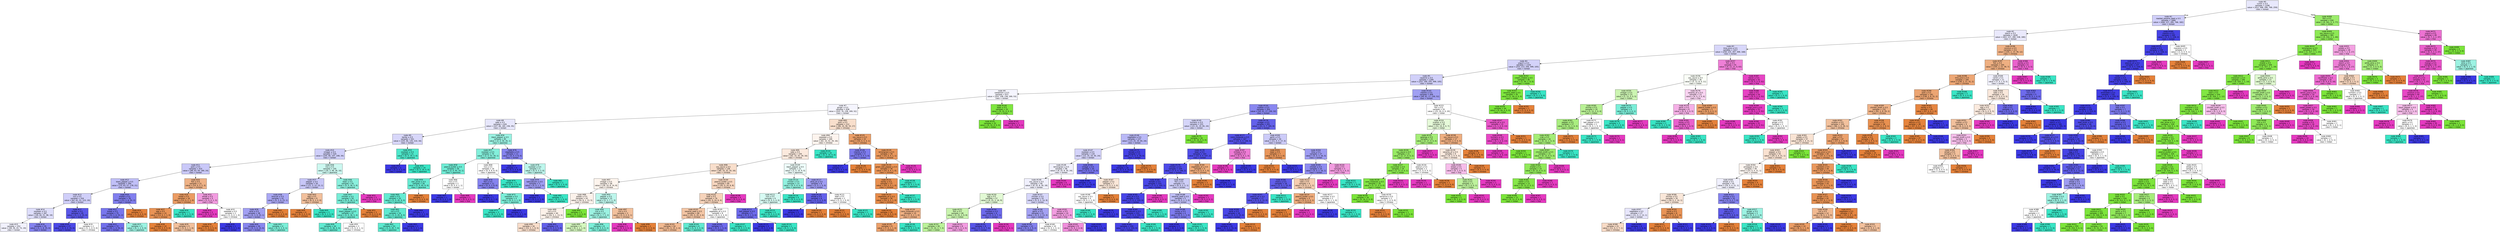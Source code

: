 digraph Tree {
node [shape=box, style="filled", color="black", fontname="helvetica"] ;
edge [fontname="helvetica"] ;
0 [label=<node &#35;0<br/>cumin &le; 0.5<br/>samples = 2298<br/>value = [412, 568, 290, 769, 259]<br/>class = korean>, fillcolor="#e8e8fc"] ;
1 [label=<node &#35;1<br/>roasted_sesame_seed &le; 0.5<br/>samples = 1868<br/>value = [408, 227, 285, 766, 182]<br/>class = korean>, fillcolor="#cfcef9"] ;
0 -> 1 [labeldistance=2.5, labelangle=45, headlabel="True"] ;
2 [label=<node &#35;2<br/>starch &le; 0.5<br/>samples = 1628<br/>value = [403, 227, 280, 538, 180]<br/>class = korean>, fillcolor="#eae9fc"] ;
1 -> 2 ;
3 [label=<node &#35;3<br/>lime_juice &le; 0.5<br/>samples = 1417<br/>value = [258, 225, 267, 499, 168]<br/>class = korean>, fillcolor="#d8d7fa"] ;
2 -> 3 ;
4 [label=<node &#35;4<br/>yogurt &le; 0.5<br/>samples = 1326<br/>value = [253, 213, 256, 499, 105]<br/>class = korean>, fillcolor="#d3d2f9"] ;
3 -> 4 ;
5 [label=<node &#35;5<br/>cayenne &le; 0.5<br/>samples = 1280<br/>value = [252, 169, 255, 499, 105]<br/>class = korean>, fillcolor="#d1d0f9"] ;
4 -> 5 ;
6 [label=<node &#35;6<br/>cardamom &le; 0.5<br/>samples = 871<br/>value = [203, 108, 238, 269, 53]<br/>class = korean>, fillcolor="#f5f5fe"] ;
5 -> 6 ;
7 [label=<node &#35;7<br/>ginger &le; 0.5<br/>samples = 838<br/>value = [203, 76, 238, 269, 52]<br/>class = korean>, fillcolor="#f5f5fe"] ;
6 -> 7 ;
8 [label=<node &#35;8<br/>sake &le; 0.5<br/>samples = 626<br/>value = [107, 66, 182, 236, 35]<br/>class = korean>, fillcolor="#e7e7fc"] ;
7 -> 8 ;
9 [label=<node &#35;9<br/>barley &le; 0.5<br/>samples = 541<br/>value = [105, 66, 126, 210, 34]<br/>class = korean>, fillcolor="#d8d7fa"] ;
8 -> 9 ;
10 [label=<node &#35;10<br/>vinegar &le; 0.5<br/>samples = 520<br/>value = [105, 66, 107, 208, 34]<br/>class = korean>, fillcolor="#cfcff9"] ;
9 -> 10 ;
11 [label=<node &#35;11<br/>pork &le; 0.5<br/>samples = 415<br/>value = [89, 63, 59, 180, 24]<br/>class = korean>, fillcolor="#c9c8f8"] ;
10 -> 11 ;
12 [label=<node &#35;12<br/>black_pepper &le; 0.5<br/>samples = 394<br/>value = [75, 63, 57, 178, 21]<br/>class = korean>, fillcolor="#c0bff7"] ;
11 -> 12 ;
13 [label=<node &#35;13<br/>nut &le; 0.5<br/>samples = 316<br/>value = [62, 61, 51, 123, 19]<br/>class = korean>, fillcolor="#d0cff9"] ;
12 -> 13 ;
14 [label=<node &#35;14<br/>soybean &le; 0.5<br/>samples = 287<br/>value = [59, 60, 51, 98, 19]<br/>class = korean>, fillcolor="#dedefb"] ;
13 -> 14 ;
15 [label=<node &#35;15<br/>samples = 252<br/>value = [58, 59, 43, 73, 19]<br/>class = korean>, fillcolor="#f1f1fd"] ;
14 -> 15 ;
16 [label=<node &#35;16<br/>samples = 35<br/>value = [1, 1, 8, 25, 0]<br/>class = korean>, fillcolor="#8482ef"] ;
14 -> 16 ;
17 [label=<node &#35;17<br/>butter &le; 0.5<br/>samples = 29<br/>value = [3, 1, 0, 25, 0]<br/>class = korean>, fillcolor="#5a57e9"] ;
13 -> 17 ;
18 [label=<node &#35;18<br/>samples = 27<br/>value = [2, 0, 0, 25, 0]<br/>class = korean>, fillcolor="#4c49e7"] ;
17 -> 18 ;
19 [label=<node &#35;19<br/>samples = 2<br/>value = [1, 1, 0, 0, 0]<br/>class = chinese>, fillcolor="#ffffff"] ;
17 -> 19 ;
20 [label=<node &#35;20<br/>shallot &le; 0.5<br/>samples = 78<br/>value = [13, 2, 6, 55, 2]<br/>class = korean>, fillcolor="#817fee"] ;
12 -> 20 ;
21 [label=<node &#35;21<br/>bread &le; 0.5<br/>samples = 75<br/>value = [10, 2, 6, 55, 2]<br/>class = korean>, fillcolor="#7876ed"] ;
20 -> 21 ;
22 [label=<node &#35;22<br/>samples = 72<br/>value = [10, 1, 4, 55, 2]<br/>class = korean>, fillcolor="#716fec"] ;
21 -> 22 ;
23 [label=<node &#35;23<br/>samples = 3<br/>value = [0, 1, 2, 0, 0]<br/>class = japanese>, fillcolor="#9cf2e2"] ;
21 -> 23 ;
24 [label=<node &#35;24<br/>samples = 3<br/>value = [3, 0, 0, 0, 0]<br/>class = chinese>, fillcolor="#e58139"] ;
20 -> 24 ;
25 [label=<node &#35;25<br/>fish &le; 0.5<br/>samples = 21<br/>value = [14, 0, 2, 2, 3]<br/>class = chinese>, fillcolor="#efb286"] ;
11 -> 25 ;
26 [label=<node &#35;26<br/>bread &le; 0.5<br/>samples = 16<br/>value = [13, 0, 2, 1, 0]<br/>class = chinese>, fillcolor="#eb9c63"] ;
25 -> 26 ;
27 [label=<node &#35;27<br/>egg &le; 0.5<br/>samples = 15<br/>value = [13, 0, 1, 1, 0]<br/>class = chinese>, fillcolor="#e99355"] ;
26 -> 27 ;
28 [label=<node &#35;28<br/>samples = 10<br/>value = [10, 0, 0, 0, 0]<br/>class = chinese>, fillcolor="#e58139"] ;
27 -> 28 ;
29 [label=<node &#35;29<br/>samples = 5<br/>value = [3, 0, 1, 1, 0]<br/>class = chinese>, fillcolor="#f2c09c"] ;
27 -> 29 ;
30 [label=<node &#35;30<br/>samples = 1<br/>value = [0, 0, 1, 0, 0]<br/>class = japanese>, fillcolor="#39e5c5"] ;
26 -> 30 ;
31 [label=<node &#35;31<br/>wheat &le; 0.5<br/>samples = 5<br/>value = [1, 0, 0, 1, 3]<br/>class = thai>, fillcolor="#f29ce0"] ;
25 -> 31 ;
32 [label=<node &#35;32<br/>samples = 3<br/>value = [0, 0, 0, 0, 3]<br/>class = thai>, fillcolor="#e539c0"] ;
31 -> 32 ;
33 [label=<node &#35;33<br/>seaweed &le; 0.5<br/>samples = 2<br/>value = [1, 0, 0, 1, 0]<br/>class = chinese>, fillcolor="#ffffff"] ;
31 -> 33 ;
34 [label=<node &#35;34<br/>samples = 1<br/>value = [1, 0, 0, 0, 0]<br/>class = chinese>, fillcolor="#e58139"] ;
33 -> 34 ;
35 [label=<node &#35;35<br/>samples = 1<br/>value = [0, 0, 0, 1, 0]<br/>class = korean>, fillcolor="#3c39e5"] ;
33 -> 35 ;
36 [label=<node &#35;36<br/>rice &le; 0.5<br/>samples = 105<br/>value = [16, 3, 48, 28, 10]<br/>class = japanese>, fillcolor="#ccf8f0"] ;
10 -> 36 ;
37 [label=<node &#35;37<br/>pepper &le; 0.5<br/>samples = 50<br/>value = [11, 3, 12, 23, 1]<br/>class = korean>, fillcolor="#c7c6f7"] ;
36 -> 37 ;
38 [label=<node &#35;38<br/>broccoli &le; 0.5<br/>samples = 41<br/>value = [5, 3, 9, 23, 1]<br/>class = korean>, fillcolor="#aaa8f4"] ;
37 -> 38 ;
39 [label=<node &#35;39<br/>wine &le; 0.5<br/>samples = 38<br/>value = [2, 3, 9, 23, 1]<br/>class = korean>, fillcolor="#a19ff2"] ;
38 -> 39 ;
40 [label=<node &#35;40<br/>samples = 34<br/>value = [2, 3, 6, 23, 0]<br/>class = korean>, fillcolor="#8987ef"] ;
39 -> 40 ;
41 [label=<node &#35;41<br/>samples = 4<br/>value = [0, 0, 3, 0, 1]<br/>class = japanese>, fillcolor="#7beed8"] ;
39 -> 41 ;
42 [label=<node &#35;42<br/>samples = 3<br/>value = [3, 0, 0, 0, 0]<br/>class = chinese>, fillcolor="#e58139"] ;
38 -> 42 ;
43 [label=<node &#35;43<br/>egg &le; 0.5<br/>samples = 9<br/>value = [6, 0, 3, 0, 0]<br/>class = chinese>, fillcolor="#f2c09c"] ;
37 -> 43 ;
44 [label=<node &#35;44<br/>samples = 6<br/>value = [6, 0, 0, 0, 0]<br/>class = chinese>, fillcolor="#e58139"] ;
43 -> 44 ;
45 [label=<node &#35;45<br/>samples = 3<br/>value = [0, 0, 3, 0, 0]<br/>class = japanese>, fillcolor="#39e5c5"] ;
43 -> 45 ;
46 [label=<node &#35;46<br/>bean &le; 0.5<br/>samples = 55<br/>value = [5, 0, 36, 5, 9]<br/>class = japanese>, fillcolor="#8bf0dd"] ;
36 -> 46 ;
47 [label=<node &#35;47<br/>chicken &le; 0.5<br/>samples = 50<br/>value = [5, 0, 36, 5, 4]<br/>class = japanese>, fillcolor="#77edd7"] ;
46 -> 47 ;
48 [label=<node &#35;48<br/>black_pepper &le; 0.5<br/>samples = 47<br/>value = [2, 0, 36, 5, 4]<br/>class = japanese>, fillcolor="#6decd4"] ;
47 -> 48 ;
49 [label=<node &#35;49<br/>samples = 44<br/>value = [1, 0, 36, 4, 3]<br/>class = japanese>, fillcolor="#61ead1"] ;
48 -> 49 ;
50 [label=<node &#35;50<br/>samples = 3<br/>value = [1, 0, 0, 1, 1]<br/>class = chinese>, fillcolor="#ffffff"] ;
48 -> 50 ;
51 [label=<node &#35;51<br/>samples = 3<br/>value = [3, 0, 0, 0, 0]<br/>class = chinese>, fillcolor="#e58139"] ;
47 -> 51 ;
52 [label=<node &#35;52<br/>samples = 5<br/>value = [0, 0, 0, 0, 5]<br/>class = thai>, fillcolor="#e539c0"] ;
46 -> 52 ;
53 [label=<node &#35;53<br/>soybean &le; 0.5<br/>samples = 21<br/>value = [0, 0, 19, 2, 0]<br/>class = japanese>, fillcolor="#4ee8cb"] ;
9 -> 53 ;
54 [label=<node &#35;54<br/>samples = 2<br/>value = [0, 0, 0, 2, 0]<br/>class = korean>, fillcolor="#3c39e5"] ;
53 -> 54 ;
55 [label=<node &#35;55<br/>samples = 19<br/>value = [0, 0, 19, 0, 0]<br/>class = japanese>, fillcolor="#39e5c5"] ;
53 -> 55 ;
56 [label=<node &#35;56<br/>black_pepper &le; 0.5<br/>samples = 85<br/>value = [2, 0, 56, 26, 1]<br/>class = japanese>, fillcolor="#9af2e2"] ;
8 -> 56 ;
57 [label=<node &#35;57<br/>soybean &le; 0.5<br/>samples = 74<br/>value = [2, 0, 53, 18, 1]<br/>class = japanese>, fillcolor="#83efdb"] ;
56 -> 57 ;
58 [label=<node &#35;58<br/>peanut_butter &le; 0.5<br/>samples = 58<br/>value = [2, 0, 45, 10, 1]<br/>class = japanese>, fillcolor="#6fecd5"] ;
57 -> 58 ;
59 [label=<node &#35;59<br/>star_anise &le; 0.5<br/>samples = 56<br/>value = [2, 0, 45, 9, 0]<br/>class = japanese>, fillcolor="#67ebd3"] ;
58 -> 59 ;
60 [label=<node &#35;60<br/>yeast &le; 0.5<br/>samples = 55<br/>value = [1, 0, 45, 9, 0]<br/>class = japanese>, fillcolor="#64ebd2"] ;
59 -> 60 ;
61 [label=<node &#35;61<br/>nut &le; 0.5<br/>samples = 54<br/>value = [1, 0, 45, 8, 0]<br/>class = japanese>, fillcolor="#60ead0"] ;
60 -> 61 ;
62 [label=<node &#35;62<br/>samples = 53<br/>value = [1, 0, 45, 7, 0]<br/>class = japanese>, fillcolor="#5beacf"] ;
61 -> 62 ;
63 [label=<node &#35;63<br/>samples = 1<br/>value = [0, 0, 0, 1, 0]<br/>class = korean>, fillcolor="#3c39e5"] ;
61 -> 63 ;
64 [label=<node &#35;64<br/>samples = 1<br/>value = [0, 0, 0, 1, 0]<br/>class = korean>, fillcolor="#3c39e5"] ;
60 -> 64 ;
65 [label=<node &#35;65<br/>samples = 1<br/>value = [1, 0, 0, 0, 0]<br/>class = chinese>, fillcolor="#e58139"] ;
59 -> 65 ;
66 [label=<node &#35;66<br/>rice &le; 0.5<br/>samples = 2<br/>value = [0, 0, 0, 1, 1]<br/>class = korean>, fillcolor="#ffffff"] ;
58 -> 66 ;
67 [label=<node &#35;67<br/>samples = 1<br/>value = [0, 0, 0, 1, 0]<br/>class = korean>, fillcolor="#3c39e5"] ;
66 -> 67 ;
68 [label=<node &#35;68<br/>samples = 1<br/>value = [0, 0, 0, 0, 1]<br/>class = thai>, fillcolor="#e539c0"] ;
66 -> 68 ;
69 [label=<node &#35;69<br/>rice &le; 0.5<br/>samples = 16<br/>value = [0, 0, 8, 8, 0]<br/>class = japanese>, fillcolor="#ffffff"] ;
57 -> 69 ;
70 [label=<node &#35;70<br/>fish &le; 0.5<br/>samples = 11<br/>value = [0, 0, 3, 8, 0]<br/>class = korean>, fillcolor="#8583ef"] ;
69 -> 70 ;
71 [label=<node &#35;71<br/>samples = 7<br/>value = [0, 0, 0, 7, 0]<br/>class = korean>, fillcolor="#3c39e5"] ;
70 -> 71 ;
72 [label=<node &#35;72<br/>seaweed &le; 0.5<br/>samples = 4<br/>value = [0, 0, 3, 1, 0]<br/>class = japanese>, fillcolor="#7beed8"] ;
70 -> 72 ;
73 [label=<node &#35;73<br/>samples = 3<br/>value = [0, 0, 3, 0, 0]<br/>class = japanese>, fillcolor="#39e5c5"] ;
72 -> 73 ;
74 [label=<node &#35;74<br/>samples = 1<br/>value = [0, 0, 0, 1, 0]<br/>class = korean>, fillcolor="#3c39e5"] ;
72 -> 74 ;
75 [label=<node &#35;75<br/>samples = 5<br/>value = [0, 0, 5, 0, 0]<br/>class = japanese>, fillcolor="#39e5c5"] ;
69 -> 75 ;
76 [label=<node &#35;76<br/>vegetable &le; 0.5<br/>samples = 11<br/>value = [0, 0, 3, 8, 0]<br/>class = korean>, fillcolor="#8583ef"] ;
56 -> 76 ;
77 [label=<node &#35;77<br/>samples = 6<br/>value = [0, 0, 0, 6, 0]<br/>class = korean>, fillcolor="#3c39e5"] ;
76 -> 77 ;
78 [label=<node &#35;78<br/>soybean &le; 0.5<br/>samples = 5<br/>value = [0, 0, 3, 2, 0]<br/>class = japanese>, fillcolor="#bdf6ec"] ;
76 -> 78 ;
79 [label=<node &#35;79<br/>katsuobushi &le; 0.5<br/>samples = 3<br/>value = [0, 0, 1, 2, 0]<br/>class = korean>, fillcolor="#9e9cf2"] ;
78 -> 79 ;
80 [label=<node &#35;80<br/>samples = 2<br/>value = [0, 0, 0, 2, 0]<br/>class = korean>, fillcolor="#3c39e5"] ;
79 -> 80 ;
81 [label=<node &#35;81<br/>samples = 1<br/>value = [0, 0, 1, 0, 0]<br/>class = japanese>, fillcolor="#39e5c5"] ;
79 -> 81 ;
82 [label=<node &#35;82<br/>samples = 2<br/>value = [0, 0, 2, 0, 0]<br/>class = japanese>, fillcolor="#39e5c5"] ;
78 -> 82 ;
83 [label=<node &#35;83<br/>pork &le; 0.5<br/>samples = 212<br/>value = [96, 10, 56, 33, 17]<br/>class = chinese>, fillcolor="#f8dfcc"] ;
7 -> 83 ;
84 [label=<node &#35;84<br/>seaweed &le; 0.5<br/>samples = 169<br/>value = [62, 10, 52, 29, 16]<br/>class = chinese>, fillcolor="#fdf4ee"] ;
83 -> 84 ;
85 [label=<node &#35;85<br/>sake &le; 0.5<br/>samples = 159<br/>value = [62, 10, 42, 29, 16]<br/>class = chinese>, fillcolor="#fbe9dd"] ;
84 -> 85 ;
86 [label=<node &#35;86<br/>soy_sauce &le; 0.5<br/>samples = 138<br/>value = [60, 10, 32, 20, 16]<br/>class = chinese>, fillcolor="#f8decb"] ;
85 -> 86 ;
87 [label=<node &#35;87<br/>vinegar &le; 0.5<br/>samples = 58<br/>value = [18, 10, 8, 14, 8]<br/>class = chinese>, fillcolor="#fdf4ed"] ;
86 -> 87 ;
88 [label=<node &#35;88<br/>potato &le; 0.5<br/>samples = 43<br/>value = [16, 8, 1, 13, 5]<br/>class = chinese>, fillcolor="#fcf2eb"] ;
87 -> 88 ;
89 [label=<node &#35;89<br/>nut &le; 0.5<br/>samples = 40<br/>value = [16, 5, 1, 13, 5]<br/>class = chinese>, fillcolor="#fcf1e9"] ;
88 -> 89 ;
90 [label=<node &#35;90<br/>samples = 34<br/>value = [15, 5, 1, 8, 5]<br/>class = chinese>, fillcolor="#f8ddca"] ;
89 -> 90 ;
91 [label=<node &#35;91<br/>samples = 6<br/>value = [1, 0, 0, 5, 0]<br/>class = korean>, fillcolor="#6361ea"] ;
89 -> 91 ;
92 [label=<node &#35;92<br/>samples = 3<br/>value = [0, 3, 0, 0, 0]<br/>class = indian>, fillcolor="#7be539"] ;
88 -> 92 ;
93 [label=<node &#35;93<br/>pepper &le; 0.5<br/>samples = 15<br/>value = [2, 2, 7, 1, 3]<br/>class = japanese>, fillcolor="#bdf6ec"] ;
87 -> 93 ;
94 [label=<node &#35;94<br/>rice &le; 0.5<br/>samples = 12<br/>value = [0, 2, 7, 1, 2]<br/>class = japanese>, fillcolor="#9cf2e2"] ;
93 -> 94 ;
95 [label=<node &#35;95<br/>samples = 4<br/>value = [0, 2, 1, 1, 0]<br/>class = indian>, fillcolor="#d3f6bd"] ;
94 -> 95 ;
96 [label=<node &#35;96<br/>samples = 8<br/>value = [0, 0, 6, 0, 2]<br/>class = japanese>, fillcolor="#7beed8"] ;
94 -> 96 ;
97 [label=<node &#35;97<br/>rice &le; 0.5<br/>samples = 3<br/>value = [2, 0, 0, 0, 1]<br/>class = chinese>, fillcolor="#f2c09c"] ;
93 -> 97 ;
98 [label=<node &#35;98<br/>samples = 1<br/>value = [0, 0, 0, 0, 1]<br/>class = thai>, fillcolor="#e539c0"] ;
97 -> 98 ;
99 [label=<node &#35;99<br/>samples = 2<br/>value = [2, 0, 0, 0, 0]<br/>class = chinese>, fillcolor="#e58139"] ;
97 -> 99 ;
100 [label=<node &#35;100<br/>peanut_butter &le; 0.5<br/>samples = 80<br/>value = [42, 0, 24, 6, 8]<br/>class = chinese>, fillcolor="#f7d6bf"] ;
86 -> 100 ;
101 [label=<node &#35;101<br/>beef &le; 0.5<br/>samples = 76<br/>value = [42, 0, 24, 6, 4]<br/>class = chinese>, fillcolor="#f6d3ba"] ;
100 -> 101 ;
102 [label=<node &#35;102<br/>sesame_seed &le; 0.5<br/>samples = 68<br/>value = [42, 0, 20, 2, 4]<br/>class = chinese>, fillcolor="#f3c5a4"] ;
101 -> 102 ;
103 [label=<node &#35;103<br/>samples = 62<br/>value = [41, 0, 15, 2, 4]<br/>class = chinese>, fillcolor="#f1b991"] ;
102 -> 103 ;
104 [label=<node &#35;104<br/>samples = 6<br/>value = [1, 0, 5, 0, 0]<br/>class = japanese>, fillcolor="#61ead1"] ;
102 -> 104 ;
105 [label=<node &#35;105<br/>vegetable_oil &le; 0.5<br/>samples = 8<br/>value = [0, 0, 4, 4, 0]<br/>class = japanese>, fillcolor="#ffffff"] ;
101 -> 105 ;
106 [label=<node &#35;106<br/>samples = 5<br/>value = [0, 0, 1, 4, 0]<br/>class = korean>, fillcolor="#6d6aec"] ;
105 -> 106 ;
107 [label=<node &#35;107<br/>samples = 3<br/>value = [0, 0, 3, 0, 0]<br/>class = japanese>, fillcolor="#39e5c5"] ;
105 -> 107 ;
108 [label=<node &#35;108<br/>samples = 4<br/>value = [0, 0, 0, 0, 4]<br/>class = thai>, fillcolor="#e539c0"] ;
100 -> 108 ;
109 [label=<node &#35;109<br/>black_pepper &le; 0.5<br/>samples = 21<br/>value = [2, 0, 10, 9, 0]<br/>class = japanese>, fillcolor="#eefdfa"] ;
85 -> 109 ;
110 [label=<node &#35;110<br/>chicken &le; 0.5<br/>samples = 13<br/>value = [0, 0, 9, 4, 0]<br/>class = japanese>, fillcolor="#91f1df"] ;
109 -> 110 ;
111 [label=<node &#35;111<br/>rice &le; 0.5<br/>samples = 9<br/>value = [0, 0, 5, 4, 0]<br/>class = japanese>, fillcolor="#d7faf3"] ;
110 -> 111 ;
112 [label=<node &#35;112<br/>bell_pepper &le; 0.5<br/>samples = 5<br/>value = [0, 0, 1, 4, 0]<br/>class = korean>, fillcolor="#6d6aec"] ;
111 -> 112 ;
113 [label=<node &#35;113<br/>samples = 4<br/>value = [0, 0, 0, 4, 0]<br/>class = korean>, fillcolor="#3c39e5"] ;
112 -> 113 ;
114 [label=<node &#35;114<br/>samples = 1<br/>value = [0, 0, 1, 0, 0]<br/>class = japanese>, fillcolor="#39e5c5"] ;
112 -> 114 ;
115 [label=<node &#35;115<br/>samples = 4<br/>value = [0, 0, 4, 0, 0]<br/>class = japanese>, fillcolor="#39e5c5"] ;
111 -> 115 ;
116 [label=<node &#35;116<br/>samples = 4<br/>value = [0, 0, 4, 0, 0]<br/>class = japanese>, fillcolor="#39e5c5"] ;
110 -> 116 ;
117 [label=<node &#35;117<br/>olive_oil &le; 0.5<br/>samples = 8<br/>value = [2, 0, 1, 5, 0]<br/>class = korean>, fillcolor="#9e9cf2"] ;
109 -> 117 ;
118 [label=<node &#35;118<br/>wheat &le; 0.5<br/>samples = 6<br/>value = [1, 0, 0, 5, 0]<br/>class = korean>, fillcolor="#6361ea"] ;
117 -> 118 ;
119 [label=<node &#35;119<br/>samples = 5<br/>value = [0, 0, 0, 5, 0]<br/>class = korean>, fillcolor="#3c39e5"] ;
118 -> 119 ;
120 [label=<node &#35;120<br/>samples = 1<br/>value = [1, 0, 0, 0, 0]<br/>class = chinese>, fillcolor="#e58139"] ;
118 -> 120 ;
121 [label=<node &#35;121<br/>beef &le; 0.5<br/>samples = 2<br/>value = [1, 0, 1, 0, 0]<br/>class = chinese>, fillcolor="#ffffff"] ;
117 -> 121 ;
122 [label=<node &#35;122<br/>samples = 1<br/>value = [1, 0, 0, 0, 0]<br/>class = chinese>, fillcolor="#e58139"] ;
121 -> 122 ;
123 [label=<node &#35;123<br/>samples = 1<br/>value = [0, 0, 1, 0, 0]<br/>class = japanese>, fillcolor="#39e5c5"] ;
121 -> 123 ;
124 [label=<node &#35;124<br/>samples = 10<br/>value = [0, 0, 10, 0, 0]<br/>class = japanese>, fillcolor="#39e5c5"] ;
84 -> 124 ;
125 [label=<node &#35;125<br/>soy_sauce &le; 0.5<br/>samples = 43<br/>value = [34, 0, 4, 4, 1]<br/>class = chinese>, fillcolor="#eb9e67"] ;
83 -> 125 ;
126 [label=<node &#35;126<br/>cilantro &le; 0.5<br/>samples = 4<br/>value = [1, 0, 0, 3, 0]<br/>class = korean>, fillcolor="#7d7bee"] ;
125 -> 126 ;
127 [label=<node &#35;127<br/>samples = 3<br/>value = [0, 0, 0, 3, 0]<br/>class = korean>, fillcolor="#3c39e5"] ;
126 -> 127 ;
128 [label=<node &#35;128<br/>samples = 1<br/>value = [1, 0, 0, 0, 0]<br/>class = chinese>, fillcolor="#e58139"] ;
126 -> 128 ;
129 [label=<node &#35;129<br/>lemongrass &le; 0.5<br/>samples = 39<br/>value = [33, 0, 4, 1, 1]<br/>class = chinese>, fillcolor="#e9975b"] ;
125 -> 129 ;
130 [label=<node &#35;130<br/>green_bell_pepper &le; 0.5<br/>samples = 38<br/>value = [33, 0, 4, 1, 0]<br/>class = chinese>, fillcolor="#e99456"] ;
129 -> 130 ;
131 [label=<node &#35;131<br/>barley &le; 0.5<br/>samples = 37<br/>value = [33, 0, 3, 1, 0]<br/>class = chinese>, fillcolor="#e89050"] ;
130 -> 131 ;
132 [label=<node &#35;132<br/>vegetable_oil &le; 0.5<br/>samples = 36<br/>value = [33, 0, 2, 1, 0]<br/>class = chinese>, fillcolor="#e78c4a"] ;
131 -> 132 ;
133 [label=<node &#35;133<br/>samples = 26<br/>value = [26, 0, 0, 0, 0]<br/>class = chinese>, fillcolor="#e58139"] ;
132 -> 133 ;
134 [label=<node &#35;134<br/>cane_molasses &le; 0.5<br/>samples = 10<br/>value = [7, 0, 2, 1, 0]<br/>class = chinese>, fillcolor="#efb083"] ;
132 -> 134 ;
135 [label=<node &#35;135<br/>samples = 9<br/>value = [7, 0, 1, 1, 0]<br/>class = chinese>, fillcolor="#eca06a"] ;
134 -> 135 ;
136 [label=<node &#35;136<br/>samples = 1<br/>value = [0, 0, 1, 0, 0]<br/>class = japanese>, fillcolor="#39e5c5"] ;
134 -> 136 ;
137 [label=<node &#35;137<br/>samples = 1<br/>value = [0, 0, 1, 0, 0]<br/>class = japanese>, fillcolor="#39e5c5"] ;
131 -> 137 ;
138 [label=<node &#35;138<br/>samples = 1<br/>value = [0, 0, 1, 0, 0]<br/>class = japanese>, fillcolor="#39e5c5"] ;
130 -> 138 ;
139 [label=<node &#35;139<br/>samples = 1<br/>value = [0, 0, 0, 0, 1]<br/>class = thai>, fillcolor="#e539c0"] ;
129 -> 139 ;
140 [label=<node &#35;140<br/>bean &le; 0.5<br/>samples = 33<br/>value = [0, 32, 0, 0, 1]<br/>class = indian>, fillcolor="#7fe63f"] ;
6 -> 140 ;
141 [label=<node &#35;141<br/>samples = 32<br/>value = [0, 32, 0, 0, 0]<br/>class = indian>, fillcolor="#7be539"] ;
140 -> 141 ;
142 [label=<node &#35;142<br/>samples = 1<br/>value = [0, 0, 0, 0, 1]<br/>class = thai>, fillcolor="#e539c0"] ;
140 -> 142 ;
143 [label=<node &#35;143<br/>cilantro &le; 0.5<br/>samples = 409<br/>value = [49, 61, 17, 230, 52]<br/>class = korean>, fillcolor="#a09ff2"] ;
5 -> 143 ;
144 [label=<node &#35;144<br/>scallion &le; 0.5<br/>samples = 354<br/>value = [34, 41, 17, 230, 32]<br/>class = korean>, fillcolor="#8987ef"] ;
143 -> 144 ;
145 [label=<node &#35;145<br/>turmeric &le; 0.5<br/>samples = 153<br/>value = [13, 41, 10, 65, 24]<br/>class = korean>, fillcolor="#d5d5f9"] ;
144 -> 145 ;
146 [label=<node &#35;146<br/>vegetable &le; 0.5<br/>samples = 137<br/>value = [13, 25, 10, 65, 24]<br/>class = korean>, fillcolor="#b9b8f6"] ;
145 -> 146 ;
147 [label=<node &#35;147<br/>soybean &le; 0.5<br/>samples = 116<br/>value = [12, 25, 10, 45, 24]<br/>class = korean>, fillcolor="#d4d3f9"] ;
146 -> 147 ;
148 [label=<node &#35;148<br/>lemongrass &le; 0.5<br/>samples = 96<br/>value = [9, 25, 8, 30, 24]<br/>class = korean>, fillcolor="#f1f1fd"] ;
147 -> 148 ;
149 [label=<node &#35;149<br/>soy_sauce &le; 0.5<br/>samples = 90<br/>value = [9, 25, 8, 30, 18]<br/>class = korean>, fillcolor="#f0f0fd"] ;
148 -> 149 ;
150 [label=<node &#35;150<br/>egg &le; 0.5<br/>samples = 57<br/>value = [4, 25, 3, 16, 9]<br/>class = indian>, fillcolor="#e2f9d4"] ;
149 -> 150 ;
151 [label=<node &#35;151<br/>fish &le; 0.5<br/>samples = 48<br/>value = [3, 25, 3, 9, 8]<br/>class = indian>, fillcolor="#c9f4ae"] ;
150 -> 151 ;
152 [label=<node &#35;152<br/>samples = 40<br/>value = [3, 24, 3, 7, 3]<br/>class = indian>, fillcolor="#bbf299"] ;
151 -> 152 ;
153 [label=<node &#35;153<br/>samples = 8<br/>value = [0, 1, 0, 2, 5]<br/>class = thai>, fillcolor="#f29ce0"] ;
151 -> 153 ;
154 [label=<node &#35;154<br/>mustard &le; 0.5<br/>samples = 9<br/>value = [1, 0, 0, 7, 1]<br/>class = korean>, fillcolor="#6d6aec"] ;
150 -> 154 ;
155 [label=<node &#35;155<br/>samples = 8<br/>value = [1, 0, 0, 7, 0]<br/>class = korean>, fillcolor="#5855e9"] ;
154 -> 155 ;
156 [label=<node &#35;156<br/>samples = 1<br/>value = [0, 0, 0, 0, 1]<br/>class = thai>, fillcolor="#e539c0"] ;
154 -> 156 ;
157 [label=<node &#35;157<br/>chicken &le; 0.5<br/>samples = 33<br/>value = [5, 0, 5, 14, 9]<br/>class = korean>, fillcolor="#d6d6fa"] ;
149 -> 157 ;
158 [label=<node &#35;158<br/>garlic &le; 0.5<br/>samples = 23<br/>value = [4, 0, 3, 13, 3]<br/>class = korean>, fillcolor="#a3a1f3"] ;
157 -> 158 ;
159 [label=<node &#35;159<br/>samples = 13<br/>value = [0, 0, 2, 9, 2]<br/>class = korean>, fillcolor="#8381ee"] ;
158 -> 159 ;
160 [label=<node &#35;160<br/>samples = 10<br/>value = [4, 0, 1, 4, 1]<br/>class = chinese>, fillcolor="#ffffff"] ;
158 -> 160 ;
161 [label=<node &#35;161<br/>lemon &le; 0.5<br/>samples = 10<br/>value = [1, 0, 2, 1, 6]<br/>class = thai>, fillcolor="#f29ce0"] ;
157 -> 161 ;
162 [label=<node &#35;162<br/>samples = 9<br/>value = [1, 0, 2, 0, 6]<br/>class = thai>, fillcolor="#f08edb"] ;
161 -> 162 ;
163 [label=<node &#35;163<br/>samples = 1<br/>value = [0, 0, 0, 1, 0]<br/>class = korean>, fillcolor="#3c39e5"] ;
161 -> 163 ;
164 [label=<node &#35;164<br/>samples = 6<br/>value = [0, 0, 0, 0, 6]<br/>class = thai>, fillcolor="#e539c0"] ;
148 -> 164 ;
165 [label=<node &#35;165<br/>vinegar &le; 0.5<br/>samples = 20<br/>value = [3, 0, 2, 15, 0]<br/>class = korean>, fillcolor="#7573ed"] ;
147 -> 165 ;
166 [label=<node &#35;166<br/>samples = 13<br/>value = [0, 0, 0, 13, 0]<br/>class = korean>, fillcolor="#3c39e5"] ;
165 -> 166 ;
167 [label=<node &#35;167<br/>pepper &le; 0.5<br/>samples = 7<br/>value = [3, 0, 2, 2, 0]<br/>class = chinese>, fillcolor="#fae6d7"] ;
165 -> 167 ;
168 [label=<node &#35;168<br/>soy_sauce &le; 0.5<br/>samples = 4<br/>value = [0, 0, 2, 2, 0]<br/>class = japanese>, fillcolor="#ffffff"] ;
167 -> 168 ;
169 [label=<node &#35;169<br/>samples = 2<br/>value = [0, 0, 2, 0, 0]<br/>class = japanese>, fillcolor="#39e5c5"] ;
168 -> 169 ;
170 [label=<node &#35;170<br/>samples = 2<br/>value = [0, 0, 0, 2, 0]<br/>class = korean>, fillcolor="#3c39e5"] ;
168 -> 170 ;
171 [label=<node &#35;171<br/>samples = 3<br/>value = [3, 0, 0, 0, 0]<br/>class = chinese>, fillcolor="#e58139"] ;
167 -> 171 ;
172 [label=<node &#35;172<br/>tomato &le; 0.5<br/>samples = 21<br/>value = [1, 0, 0, 20, 0]<br/>class = korean>, fillcolor="#4643e6"] ;
146 -> 172 ;
173 [label=<node &#35;173<br/>samples = 20<br/>value = [0, 0, 0, 20, 0]<br/>class = korean>, fillcolor="#3c39e5"] ;
172 -> 173 ;
174 [label=<node &#35;174<br/>samples = 1<br/>value = [1, 0, 0, 0, 0]<br/>class = chinese>, fillcolor="#e58139"] ;
172 -> 174 ;
175 [label=<node &#35;175<br/>samples = 16<br/>value = [0, 16, 0, 0, 0]<br/>class = indian>, fillcolor="#7be539"] ;
145 -> 175 ;
176 [label=<node &#35;176<br/>vinegar &le; 0.5<br/>samples = 201<br/>value = [21, 0, 7, 165, 8]<br/>class = korean>, fillcolor="#6361ea"] ;
144 -> 176 ;
177 [label=<node &#35;177<br/>cane_molasses &le; 0.5<br/>samples = 167<br/>value = [10, 0, 4, 148, 5]<br/>class = korean>, fillcolor="#5451e8"] ;
176 -> 177 ;
178 [label=<node &#35;178<br/>bean &le; 0.5<br/>samples = 163<br/>value = [10, 0, 4, 147, 2]<br/>class = korean>, fillcolor="#504ee8"] ;
177 -> 178 ;
179 [label=<node &#35;179<br/>chicken &le; 0.5<br/>samples = 159<br/>value = [7, 0, 4, 146, 2]<br/>class = korean>, fillcolor="#4d4ae7"] ;
178 -> 179 ;
180 [label=<node &#35;180<br/>tomato &le; 0.5<br/>samples = 153<br/>value = [7, 0, 2, 143, 1]<br/>class = korean>, fillcolor="#4947e7"] ;
179 -> 180 ;
181 [label=<node &#35;181<br/>olive_oil &le; 0.5<br/>samples = 152<br/>value = [7, 0, 2, 143, 0]<br/>class = korean>, fillcolor="#4845e7"] ;
180 -> 181 ;
182 [label=<node &#35;182<br/>katsuobushi &le; 0.5<br/>samples = 151<br/>value = [7, 0, 1, 143, 0]<br/>class = korean>, fillcolor="#4744e6"] ;
181 -> 182 ;
183 [label=<node &#35;183<br/>samples = 150<br/>value = [7, 0, 0, 143, 0]<br/>class = korean>, fillcolor="#4643e6"] ;
182 -> 183 ;
184 [label=<node &#35;184<br/>samples = 1<br/>value = [0, 0, 1, 0, 0]<br/>class = japanese>, fillcolor="#39e5c5"] ;
182 -> 184 ;
185 [label=<node &#35;185<br/>samples = 1<br/>value = [0, 0, 1, 0, 0]<br/>class = japanese>, fillcolor="#39e5c5"] ;
181 -> 185 ;
186 [label=<node &#35;186<br/>samples = 1<br/>value = [0, 0, 0, 0, 1]<br/>class = thai>, fillcolor="#e539c0"] ;
180 -> 186 ;
187 [label=<node &#35;187<br/>fish &le; 0.5<br/>samples = 6<br/>value = [0, 0, 2, 3, 1]<br/>class = korean>, fillcolor="#cecef8"] ;
179 -> 187 ;
188 [label=<node &#35;188<br/>sesame_seed &le; 0.5<br/>samples = 5<br/>value = [0, 0, 2, 3, 0]<br/>class = korean>, fillcolor="#bebdf6"] ;
187 -> 188 ;
189 [label=<node &#35;189<br/>honey &le; 0.5<br/>samples = 4<br/>value = [0, 0, 1, 3, 0]<br/>class = korean>, fillcolor="#7d7bee"] ;
188 -> 189 ;
190 [label=<node &#35;190<br/>samples = 3<br/>value = [0, 0, 0, 3, 0]<br/>class = korean>, fillcolor="#3c39e5"] ;
189 -> 190 ;
191 [label=<node &#35;191<br/>samples = 1<br/>value = [0, 0, 1, 0, 0]<br/>class = japanese>, fillcolor="#39e5c5"] ;
189 -> 191 ;
192 [label=<node &#35;192<br/>samples = 1<br/>value = [0, 0, 1, 0, 0]<br/>class = japanese>, fillcolor="#39e5c5"] ;
188 -> 192 ;
193 [label=<node &#35;193<br/>samples = 1<br/>value = [0, 0, 0, 0, 1]<br/>class = thai>, fillcolor="#e539c0"] ;
187 -> 193 ;
194 [label=<node &#35;194<br/>vegetable_oil &le; 0.5<br/>samples = 4<br/>value = [3, 0, 0, 1, 0]<br/>class = chinese>, fillcolor="#eeab7b"] ;
178 -> 194 ;
195 [label=<node &#35;195<br/>samples = 3<br/>value = [3, 0, 0, 0, 0]<br/>class = chinese>, fillcolor="#e58139"] ;
194 -> 195 ;
196 [label=<node &#35;196<br/>samples = 1<br/>value = [0, 0, 0, 1, 0]<br/>class = korean>, fillcolor="#3c39e5"] ;
194 -> 196 ;
197 [label=<node &#35;197<br/>shiitake &le; 0.5<br/>samples = 4<br/>value = [0, 0, 0, 1, 3]<br/>class = thai>, fillcolor="#ee7bd5"] ;
177 -> 197 ;
198 [label=<node &#35;198<br/>samples = 3<br/>value = [0, 0, 0, 0, 3]<br/>class = thai>, fillcolor="#e539c0"] ;
197 -> 198 ;
199 [label=<node &#35;199<br/>samples = 1<br/>value = [0, 0, 0, 1, 0]<br/>class = korean>, fillcolor="#3c39e5"] ;
197 -> 199 ;
200 [label=<node &#35;200<br/>garlic &le; 0.5<br/>samples = 34<br/>value = [11, 0, 3, 17, 3]<br/>class = korean>, fillcolor="#cccbf8"] ;
176 -> 200 ;
201 [label=<node &#35;201<br/>bean &le; 0.5<br/>samples = 7<br/>value = [6, 0, 0, 1, 0]<br/>class = chinese>, fillcolor="#e9965a"] ;
200 -> 201 ;
202 [label=<node &#35;202<br/>samples = 6<br/>value = [6, 0, 0, 0, 0]<br/>class = chinese>, fillcolor="#e58139"] ;
201 -> 202 ;
203 [label=<node &#35;203<br/>samples = 1<br/>value = [0, 0, 0, 1, 0]<br/>class = korean>, fillcolor="#3c39e5"] ;
201 -> 203 ;
204 [label=<node &#35;204<br/>lime &le; 0.5<br/>samples = 27<br/>value = [5, 0, 3, 16, 3]<br/>class = korean>, fillcolor="#9e9cf2"] ;
200 -> 204 ;
205 [label=<node &#35;205<br/>chicken &le; 0.5<br/>samples = 24<br/>value = [5, 0, 2, 16, 1]<br/>class = korean>, fillcolor="#8e8cf0"] ;
204 -> 205 ;
206 [label=<node &#35;206<br/>sherry &le; 0.5<br/>samples = 18<br/>value = [2, 0, 1, 15, 0]<br/>class = korean>, fillcolor="#615eea"] ;
205 -> 206 ;
207 [label=<node &#35;207<br/>peanut_oil &le; 0.5<br/>samples = 17<br/>value = [2, 0, 0, 15, 0]<br/>class = korean>, fillcolor="#5653e8"] ;
206 -> 207 ;
208 [label=<node &#35;208<br/>lamb &le; 0.5<br/>samples = 16<br/>value = [1, 0, 0, 15, 0]<br/>class = korean>, fillcolor="#4946e7"] ;
207 -> 208 ;
209 [label=<node &#35;209<br/>samples = 15<br/>value = [0, 0, 0, 15, 0]<br/>class = korean>, fillcolor="#3c39e5"] ;
208 -> 209 ;
210 [label=<node &#35;210<br/>samples = 1<br/>value = [1, 0, 0, 0, 0]<br/>class = chinese>, fillcolor="#e58139"] ;
208 -> 210 ;
211 [label=<node &#35;211<br/>samples = 1<br/>value = [1, 0, 0, 0, 0]<br/>class = chinese>, fillcolor="#e58139"] ;
207 -> 211 ;
212 [label=<node &#35;212<br/>samples = 1<br/>value = [0, 0, 1, 0, 0]<br/>class = japanese>, fillcolor="#39e5c5"] ;
206 -> 212 ;
213 [label=<node &#35;213<br/>sake &le; 0.5<br/>samples = 6<br/>value = [3, 0, 1, 1, 1]<br/>class = chinese>, fillcolor="#f5cdb0"] ;
205 -> 213 ;
214 [label=<node &#35;214<br/>peanut_butter &le; 0.5<br/>samples = 4<br/>value = [3, 0, 0, 0, 1]<br/>class = chinese>, fillcolor="#eeab7b"] ;
213 -> 214 ;
215 [label=<node &#35;215<br/>samples = 3<br/>value = [3, 0, 0, 0, 0]<br/>class = chinese>, fillcolor="#e58139"] ;
214 -> 215 ;
216 [label=<node &#35;216<br/>samples = 1<br/>value = [0, 0, 0, 0, 1]<br/>class = thai>, fillcolor="#e539c0"] ;
214 -> 216 ;
217 [label=<node &#35;217<br/>cucumber &le; 0.5<br/>samples = 2<br/>value = [0, 0, 1, 1, 0]<br/>class = japanese>, fillcolor="#ffffff"] ;
213 -> 217 ;
218 [label=<node &#35;218<br/>samples = 1<br/>value = [0, 0, 0, 1, 0]<br/>class = korean>, fillcolor="#3c39e5"] ;
217 -> 218 ;
219 [label=<node &#35;219<br/>samples = 1<br/>value = [0, 0, 1, 0, 0]<br/>class = japanese>, fillcolor="#39e5c5"] ;
217 -> 219 ;
220 [label=<node &#35;220<br/>wine &le; 0.5<br/>samples = 3<br/>value = [0, 0, 1, 0, 2]<br/>class = thai>, fillcolor="#f29ce0"] ;
204 -> 220 ;
221 [label=<node &#35;221<br/>samples = 2<br/>value = [0, 0, 0, 0, 2]<br/>class = thai>, fillcolor="#e539c0"] ;
220 -> 221 ;
222 [label=<node &#35;222<br/>samples = 1<br/>value = [0, 0, 1, 0, 0]<br/>class = japanese>, fillcolor="#39e5c5"] ;
220 -> 222 ;
223 [label=<node &#35;223<br/>fish &le; 0.5<br/>samples = 55<br/>value = [15, 20, 0, 0, 20]<br/>class = indian>, fillcolor="#ffffff"] ;
143 -> 223 ;
224 [label=<node &#35;224<br/>scallion &le; 0.5<br/>samples = 40<br/>value = [14, 19, 0, 0, 7]<br/>class = indian>, fillcolor="#e6fad9"] ;
223 -> 224 ;
225 [label=<node &#35;225<br/>galanga &le; 0.5<br/>samples = 23<br/>value = [2, 17, 0, 0, 4]<br/>class = indian>, fillcolor="#a5ed78"] ;
224 -> 225 ;
226 [label=<node &#35;226<br/>soy_sauce &le; 0.5<br/>samples = 21<br/>value = [2, 17, 0, 0, 2]<br/>class = indian>, fillcolor="#97ea63"] ;
225 -> 226 ;
227 [label=<node &#35;227<br/>cucumber &le; 0.5<br/>samples = 19<br/>value = [1, 17, 0, 0, 1]<br/>class = indian>, fillcolor="#8ae84f"] ;
226 -> 227 ;
228 [label=<node &#35;228<br/>cane_molasses &le; 0.5<br/>samples = 18<br/>value = [1, 17, 0, 0, 0]<br/>class = indian>, fillcolor="#83e745"] ;
227 -> 228 ;
229 [label=<node &#35;229<br/>samples = 16<br/>value = [0, 16, 0, 0, 0]<br/>class = indian>, fillcolor="#7be539"] ;
228 -> 229 ;
230 [label=<node &#35;230<br/>tamarind &le; 0.5<br/>samples = 2<br/>value = [1, 1, 0, 0, 0]<br/>class = chinese>, fillcolor="#ffffff"] ;
228 -> 230 ;
231 [label=<node &#35;231<br/>samples = 1<br/>value = [1, 0, 0, 0, 0]<br/>class = chinese>, fillcolor="#e58139"] ;
230 -> 231 ;
232 [label=<node &#35;232<br/>samples = 1<br/>value = [0, 1, 0, 0, 0]<br/>class = indian>, fillcolor="#7be539"] ;
230 -> 232 ;
233 [label=<node &#35;233<br/>samples = 1<br/>value = [0, 0, 0, 0, 1]<br/>class = thai>, fillcolor="#e539c0"] ;
227 -> 233 ;
234 [label=<node &#35;234<br/>peanut &le; 0.5<br/>samples = 2<br/>value = [1, 0, 0, 0, 1]<br/>class = chinese>, fillcolor="#ffffff"] ;
226 -> 234 ;
235 [label=<node &#35;235<br/>samples = 1<br/>value = [0, 0, 0, 0, 1]<br/>class = thai>, fillcolor="#e539c0"] ;
234 -> 235 ;
236 [label=<node &#35;236<br/>samples = 1<br/>value = [1, 0, 0, 0, 0]<br/>class = chinese>, fillcolor="#e58139"] ;
234 -> 236 ;
237 [label=<node &#35;237<br/>samples = 2<br/>value = [0, 0, 0, 0, 2]<br/>class = thai>, fillcolor="#e539c0"] ;
225 -> 237 ;
238 [label=<node &#35;238<br/>soy_sauce &le; 0.5<br/>samples = 17<br/>value = [12, 2, 0, 0, 3]<br/>class = chinese>, fillcolor="#eeae80"] ;
224 -> 238 ;
239 [label=<node &#35;239<br/>sesame_oil &le; 0.5<br/>samples = 9<br/>value = [4, 2, 0, 0, 3]<br/>class = chinese>, fillcolor="#fbeade"] ;
238 -> 239 ;
240 [label=<node &#35;240<br/>bread &le; 0.5<br/>samples = 5<br/>value = [0, 2, 0, 0, 3]<br/>class = thai>, fillcolor="#f6bdea"] ;
239 -> 240 ;
241 [label=<node &#35;241<br/>wine &le; 0.5<br/>samples = 3<br/>value = [0, 2, 0, 0, 1]<br/>class = indian>, fillcolor="#bdf29c"] ;
240 -> 241 ;
242 [label=<node &#35;242<br/>samples = 2<br/>value = [0, 2, 0, 0, 0]<br/>class = indian>, fillcolor="#7be539"] ;
241 -> 242 ;
243 [label=<node &#35;243<br/>samples = 1<br/>value = [0, 0, 0, 0, 1]<br/>class = thai>, fillcolor="#e539c0"] ;
241 -> 243 ;
244 [label=<node &#35;244<br/>samples = 2<br/>value = [0, 0, 0, 0, 2]<br/>class = thai>, fillcolor="#e539c0"] ;
240 -> 244 ;
245 [label=<node &#35;245<br/>samples = 4<br/>value = [4, 0, 0, 0, 0]<br/>class = chinese>, fillcolor="#e58139"] ;
239 -> 245 ;
246 [label=<node &#35;246<br/>samples = 8<br/>value = [8, 0, 0, 0, 0]<br/>class = chinese>, fillcolor="#e58139"] ;
238 -> 246 ;
247 [label=<node &#35;247<br/>sesame_oil &le; 0.5<br/>samples = 15<br/>value = [1, 1, 0, 0, 13]<br/>class = thai>, fillcolor="#e955c9"] ;
223 -> 247 ;
248 [label=<node &#35;248<br/>turmeric &le; 0.5<br/>samples = 14<br/>value = [0, 1, 0, 0, 13]<br/>class = thai>, fillcolor="#e748c5"] ;
247 -> 248 ;
249 [label=<node &#35;249<br/>samples = 13<br/>value = [0, 0, 0, 0, 13]<br/>class = thai>, fillcolor="#e539c0"] ;
248 -> 249 ;
250 [label=<node &#35;250<br/>samples = 1<br/>value = [0, 1, 0, 0, 0]<br/>class = indian>, fillcolor="#7be539"] ;
248 -> 250 ;
251 [label=<node &#35;251<br/>samples = 1<br/>value = [1, 0, 0, 0, 0]<br/>class = chinese>, fillcolor="#e58139"] ;
247 -> 251 ;
252 [label=<node &#35;252<br/>cream_cheese &le; 0.5<br/>samples = 46<br/>value = [1, 44, 1, 0, 0]<br/>class = indian>, fillcolor="#81e642"] ;
4 -> 252 ;
253 [label=<node &#35;253<br/>sesame_seed &le; 0.5<br/>samples = 45<br/>value = [1, 44, 0, 0, 0]<br/>class = indian>, fillcolor="#7ee63d"] ;
252 -> 253 ;
254 [label=<node &#35;254<br/>samples = 44<br/>value = [0, 44, 0, 0, 0]<br/>class = indian>, fillcolor="#7be539"] ;
253 -> 254 ;
255 [label=<node &#35;255<br/>samples = 1<br/>value = [1, 0, 0, 0, 0]<br/>class = chinese>, fillcolor="#e58139"] ;
253 -> 255 ;
256 [label=<node &#35;256<br/>samples = 1<br/>value = [0, 0, 1, 0, 0]<br/>class = japanese>, fillcolor="#39e5c5"] ;
252 -> 256 ;
257 [label=<node &#35;257<br/>fish &le; 0.5<br/>samples = 91<br/>value = [5, 12, 11, 0, 63]<br/>class = thai>, fillcolor="#ee7fd6"] ;
3 -> 257 ;
258 [label=<node &#35;258<br/>soy_sauce &le; 0.5<br/>samples = 36<br/>value = [5, 12, 8, 0, 11]<br/>class = indian>, fillcolor="#fafef7"] ;
257 -> 258 ;
259 [label=<node &#35;259<br/>vinegar &le; 0.5<br/>samples = 23<br/>value = [1, 12, 5, 0, 5]<br/>class = indian>, fillcolor="#ccf5b2"] ;
258 -> 259 ;
260 [label=<node &#35;260<br/>shrimp &le; 0.5<br/>samples = 19<br/>value = [1, 12, 2, 0, 4]<br/>class = indian>, fillcolor="#b9f195"] ;
259 -> 260 ;
261 [label=<node &#35;261<br/>pepper &le; 0.5<br/>samples = 17<br/>value = [1, 12, 1, 0, 3]<br/>class = indian>, fillcolor="#aaee80"] ;
260 -> 261 ;
262 [label=<node &#35;262<br/>crab &le; 0.5<br/>samples = 16<br/>value = [0, 12, 1, 0, 3]<br/>class = indian>, fillcolor="#a4ed76"] ;
261 -> 262 ;
263 [label=<node &#35;263<br/>chicken_broth &le; 0.5<br/>samples = 15<br/>value = [0, 12, 0, 0, 3]<br/>class = indian>, fillcolor="#9cec6a"] ;
262 -> 263 ;
264 [label=<node &#35;264<br/>shallot &le; 0.5<br/>samples = 14<br/>value = [0, 12, 0, 0, 2]<br/>class = indian>, fillcolor="#91e95a"] ;
263 -> 264 ;
265 [label=<node &#35;265<br/>radish &le; 0.5<br/>samples = 13<br/>value = [0, 12, 0, 0, 1]<br/>class = indian>, fillcolor="#86e749"] ;
264 -> 265 ;
266 [label=<node &#35;266<br/>samples = 12<br/>value = [0, 12, 0, 0, 0]<br/>class = indian>, fillcolor="#7be539"] ;
265 -> 266 ;
267 [label=<node &#35;267<br/>samples = 1<br/>value = [0, 0, 0, 0, 1]<br/>class = thai>, fillcolor="#e539c0"] ;
265 -> 267 ;
268 [label=<node &#35;268<br/>samples = 1<br/>value = [0, 0, 0, 0, 1]<br/>class = thai>, fillcolor="#e539c0"] ;
264 -> 268 ;
269 [label=<node &#35;269<br/>samples = 1<br/>value = [0, 0, 0, 0, 1]<br/>class = thai>, fillcolor="#e539c0"] ;
263 -> 269 ;
270 [label=<node &#35;270<br/>samples = 1<br/>value = [0, 0, 1, 0, 0]<br/>class = japanese>, fillcolor="#39e5c5"] ;
262 -> 270 ;
271 [label=<node &#35;271<br/>samples = 1<br/>value = [1, 0, 0, 0, 0]<br/>class = chinese>, fillcolor="#e58139"] ;
261 -> 271 ;
272 [label=<node &#35;272<br/>bell_pepper &le; 0.5<br/>samples = 2<br/>value = [0, 0, 1, 0, 1]<br/>class = japanese>, fillcolor="#ffffff"] ;
260 -> 272 ;
273 [label=<node &#35;273<br/>samples = 1<br/>value = [0, 0, 1, 0, 0]<br/>class = japanese>, fillcolor="#39e5c5"] ;
272 -> 273 ;
274 [label=<node &#35;274<br/>samples = 1<br/>value = [0, 0, 0, 0, 1]<br/>class = thai>, fillcolor="#e539c0"] ;
272 -> 274 ;
275 [label=<node &#35;275<br/>pepper &le; 0.5<br/>samples = 4<br/>value = [0, 0, 3, 0, 1]<br/>class = japanese>, fillcolor="#7beed8"] ;
259 -> 275 ;
276 [label=<node &#35;276<br/>samples = 3<br/>value = [0, 0, 3, 0, 0]<br/>class = japanese>, fillcolor="#39e5c5"] ;
275 -> 276 ;
277 [label=<node &#35;277<br/>samples = 1<br/>value = [0, 0, 0, 0, 1]<br/>class = thai>, fillcolor="#e539c0"] ;
275 -> 277 ;
278 [label=<node &#35;278<br/>sesame_oil &le; 0.5<br/>samples = 13<br/>value = [4, 0, 3, 0, 6]<br/>class = thai>, fillcolor="#f9d3f1"] ;
258 -> 278 ;
279 [label=<node &#35;279<br/>garlic &le; 0.5<br/>samples = 8<br/>value = [0, 0, 3, 0, 5]<br/>class = thai>, fillcolor="#f5b0e6"] ;
278 -> 279 ;
280 [label=<node &#35;280<br/>samples = 2<br/>value = [0, 0, 2, 0, 0]<br/>class = japanese>, fillcolor="#39e5c5"] ;
279 -> 280 ;
281 [label=<node &#35;281<br/>honey &le; 0.5<br/>samples = 6<br/>value = [0, 0, 1, 0, 5]<br/>class = thai>, fillcolor="#ea61cd"] ;
279 -> 281 ;
282 [label=<node &#35;282<br/>samples = 5<br/>value = [0, 0, 0, 0, 5]<br/>class = thai>, fillcolor="#e539c0"] ;
281 -> 282 ;
283 [label=<node &#35;283<br/>samples = 1<br/>value = [0, 0, 1, 0, 0]<br/>class = japanese>, fillcolor="#39e5c5"] ;
281 -> 283 ;
284 [label=<node &#35;284<br/>peanut_butter &le; 0.5<br/>samples = 5<br/>value = [4, 0, 0, 0, 1]<br/>class = chinese>, fillcolor="#eca06a"] ;
278 -> 284 ;
285 [label=<node &#35;285<br/>samples = 4<br/>value = [4, 0, 0, 0, 0]<br/>class = chinese>, fillcolor="#e58139"] ;
284 -> 285 ;
286 [label=<node &#35;286<br/>samples = 1<br/>value = [0, 0, 0, 0, 1]<br/>class = thai>, fillcolor="#e539c0"] ;
284 -> 286 ;
287 [label=<node &#35;287<br/>bacon &le; 0.5<br/>samples = 55<br/>value = [0, 0, 3, 0, 52]<br/>class = thai>, fillcolor="#e644c4"] ;
257 -> 287 ;
288 [label=<node &#35;288<br/>sake &le; 0.5<br/>samples = 54<br/>value = [0, 0, 2, 0, 52]<br/>class = thai>, fillcolor="#e641c2"] ;
287 -> 288 ;
289 [label=<node &#35;289<br/>orange_juice &le; 0.5<br/>samples = 53<br/>value = [0, 0, 1, 0, 52]<br/>class = thai>, fillcolor="#e63dc1"] ;
288 -> 289 ;
290 [label=<node &#35;290<br/>samples = 51<br/>value = [0, 0, 0, 0, 51]<br/>class = thai>, fillcolor="#e539c0"] ;
289 -> 290 ;
291 [label=<node &#35;291<br/>ginger &le; 0.5<br/>samples = 2<br/>value = [0, 0, 1, 0, 1]<br/>class = japanese>, fillcolor="#ffffff"] ;
289 -> 291 ;
292 [label=<node &#35;292<br/>samples = 1<br/>value = [0, 0, 1, 0, 0]<br/>class = japanese>, fillcolor="#39e5c5"] ;
291 -> 292 ;
293 [label=<node &#35;293<br/>samples = 1<br/>value = [0, 0, 0, 0, 1]<br/>class = thai>, fillcolor="#e539c0"] ;
291 -> 293 ;
294 [label=<node &#35;294<br/>samples = 1<br/>value = [0, 0, 1, 0, 0]<br/>class = japanese>, fillcolor="#39e5c5"] ;
288 -> 294 ;
295 [label=<node &#35;295<br/>samples = 1<br/>value = [0, 0, 1, 0, 0]<br/>class = japanese>, fillcolor="#39e5c5"] ;
287 -> 295 ;
296 [label=<node &#35;296<br/>coconut &le; 0.5<br/>samples = 211<br/>value = [145, 2, 13, 39, 12]<br/>class = chinese>, fillcolor="#efb185"] ;
2 -> 296 ;
297 [label=<node &#35;297<br/>fish &le; 0.5<br/>samples = 205<br/>value = [145, 2, 12, 39, 7]<br/>class = chinese>, fillcolor="#eeaf81"] ;
296 -> 297 ;
298 [label=<node &#35;298<br/>lime_juice &le; 0.5<br/>samples = 184<br/>value = [138, 2, 11, 31, 2]<br/>class = chinese>, fillcolor="#eda775"] ;
297 -> 298 ;
299 [label=<node &#35;299<br/>pork &le; 0.5<br/>samples = 181<br/>value = [138, 2, 8, 31, 2]<br/>class = chinese>, fillcolor="#eca572"] ;
298 -> 299 ;
300 [label=<node &#35;300<br/>chicken_broth &le; 0.5<br/>samples = 132<br/>value = [91, 2, 8, 29, 2]<br/>class = chinese>, fillcolor="#efb388"] ;
299 -> 300 ;
301 [label=<node &#35;301<br/>scallion &le; 0.5<br/>samples = 104<br/>value = [66, 2, 6, 29, 1]<br/>class = chinese>, fillcolor="#f2c19d"] ;
300 -> 301 ;
302 [label=<node &#35;302<br/>potato &le; 0.5<br/>samples = 57<br/>value = [29, 2, 4, 21, 1]<br/>class = chinese>, fillcolor="#f9e3d3"] ;
301 -> 302 ;
303 [label=<node &#35;303<br/>pepper &le; 0.5<br/>samples = 55<br/>value = [29, 0, 4, 21, 1]<br/>class = chinese>, fillcolor="#f9e1d0"] ;
302 -> 303 ;
304 [label=<node &#35;304<br/>pineapple &le; 0.5<br/>samples = 49<br/>value = [23, 0, 4, 21, 1]<br/>class = chinese>, fillcolor="#fdf6f1"] ;
303 -> 304 ;
305 [label=<node &#35;305<br/>wheat &le; 0.5<br/>samples = 45<br/>value = [19, 0, 4, 21, 1]<br/>class = korean>, fillcolor="#f0f0fd"] ;
304 -> 305 ;
306 [label=<node &#35;306<br/>shrimp &le; 0.5<br/>samples = 35<br/>value = [18, 0, 2, 14, 1]<br/>class = chinese>, fillcolor="#fae7d9"] ;
305 -> 306 ;
307 [label=<node &#35;307<br/>vegetable &le; 0.5<br/>samples = 27<br/>value = [11, 0, 2, 13, 1]<br/>class = korean>, fillcolor="#e7e6fc"] ;
306 -> 307 ;
308 [label=<node &#35;308<br/>samples = 21<br/>value = [11, 0, 2, 7, 1]<br/>class = chinese>, fillcolor="#f8dbc6"] ;
307 -> 308 ;
309 [label=<node &#35;309<br/>samples = 6<br/>value = [0, 0, 0, 6, 0]<br/>class = korean>, fillcolor="#3c39e5"] ;
307 -> 309 ;
310 [label=<node &#35;310<br/>squid &le; 0.5<br/>samples = 8<br/>value = [7, 0, 0, 1, 0]<br/>class = chinese>, fillcolor="#e99355"] ;
306 -> 310 ;
311 [label=<node &#35;311<br/>samples = 7<br/>value = [7, 0, 0, 0, 0]<br/>class = chinese>, fillcolor="#e58139"] ;
310 -> 311 ;
312 [label=<node &#35;312<br/>samples = 1<br/>value = [0, 0, 0, 1, 0]<br/>class = korean>, fillcolor="#3c39e5"] ;
310 -> 312 ;
313 [label=<node &#35;313<br/>shrimp &le; 0.5<br/>samples = 10<br/>value = [1, 0, 2, 7, 0]<br/>class = korean>, fillcolor="#8583ef"] ;
305 -> 313 ;
314 [label=<node &#35;314<br/>pea &le; 0.5<br/>samples = 7<br/>value = [1, 0, 0, 6, 0]<br/>class = korean>, fillcolor="#5d5ae9"] ;
313 -> 314 ;
315 [label=<node &#35;315<br/>samples = 6<br/>value = [0, 0, 0, 6, 0]<br/>class = korean>, fillcolor="#3c39e5"] ;
314 -> 315 ;
316 [label=<node &#35;316<br/>samples = 1<br/>value = [1, 0, 0, 0, 0]<br/>class = chinese>, fillcolor="#e58139"] ;
314 -> 316 ;
317 [label=<node &#35;317<br/>ginger &le; 0.5<br/>samples = 3<br/>value = [0, 0, 2, 1, 0]<br/>class = japanese>, fillcolor="#9cf2e2"] ;
313 -> 317 ;
318 [label=<node &#35;318<br/>samples = 2<br/>value = [0, 0, 2, 0, 0]<br/>class = japanese>, fillcolor="#39e5c5"] ;
317 -> 318 ;
319 [label=<node &#35;319<br/>samples = 1<br/>value = [0, 0, 0, 1, 0]<br/>class = korean>, fillcolor="#3c39e5"] ;
317 -> 319 ;
320 [label=<node &#35;320<br/>samples = 4<br/>value = [4, 0, 0, 0, 0]<br/>class = chinese>, fillcolor="#e58139"] ;
304 -> 320 ;
321 [label=<node &#35;321<br/>samples = 6<br/>value = [6, 0, 0, 0, 0]<br/>class = chinese>, fillcolor="#e58139"] ;
303 -> 321 ;
322 [label=<node &#35;322<br/>samples = 2<br/>value = [0, 2, 0, 0, 0]<br/>class = indian>, fillcolor="#7be539"] ;
302 -> 322 ;
323 [label=<node &#35;323<br/>pear &le; 0.5<br/>samples = 47<br/>value = [37, 0, 2, 8, 0]<br/>class = chinese>, fillcolor="#eca16c"] ;
301 -> 323 ;
324 [label=<node &#35;324<br/>grape_juice &le; 0.5<br/>samples = 45<br/>value = [37, 0, 2, 6, 0]<br/>class = chinese>, fillcolor="#ea9b62"] ;
323 -> 324 ;
325 [label=<node &#35;325<br/>mackerel &le; 0.5<br/>samples = 44<br/>value = [37, 0, 1, 6, 0]<br/>class = chinese>, fillcolor="#ea985d"] ;
324 -> 325 ;
326 [label=<node &#35;326<br/>pumpkin &le; 0.5<br/>samples = 43<br/>value = [37, 0, 1, 5, 0]<br/>class = chinese>, fillcolor="#e99558"] ;
325 -> 326 ;
327 [label=<node &#35;327<br/>ginger &le; 0.5<br/>samples = 42<br/>value = [37, 0, 1, 4, 0]<br/>class = chinese>, fillcolor="#e89253"] ;
326 -> 327 ;
328 [label=<node &#35;328<br/>nut &le; 0.5<br/>samples = 12<br/>value = [8, 0, 1, 3, 0]<br/>class = chinese>, fillcolor="#f1b991"] ;
327 -> 328 ;
329 [label=<node &#35;329<br/>samples = 10<br/>value = [8, 0, 1, 1, 0]<br/>class = chinese>, fillcolor="#eb9d65"] ;
328 -> 329 ;
330 [label=<node &#35;330<br/>samples = 2<br/>value = [0, 0, 0, 2, 0]<br/>class = korean>, fillcolor="#3c39e5"] ;
328 -> 330 ;
331 [label=<node &#35;331<br/>vegetable &le; 0.5<br/>samples = 30<br/>value = [29, 0, 0, 1, 0]<br/>class = chinese>, fillcolor="#e68540"] ;
327 -> 331 ;
332 [label=<node &#35;332<br/>samples = 27<br/>value = [27, 0, 0, 0, 0]<br/>class = chinese>, fillcolor="#e58139"] ;
331 -> 332 ;
333 [label=<node &#35;333<br/>samples = 3<br/>value = [2, 0, 0, 1, 0]<br/>class = chinese>, fillcolor="#f2c09c"] ;
331 -> 333 ;
334 [label=<node &#35;334<br/>samples = 1<br/>value = [0, 0, 0, 1, 0]<br/>class = korean>, fillcolor="#3c39e5"] ;
326 -> 334 ;
335 [label=<node &#35;335<br/>samples = 1<br/>value = [0, 0, 0, 1, 0]<br/>class = korean>, fillcolor="#3c39e5"] ;
325 -> 335 ;
336 [label=<node &#35;336<br/>samples = 1<br/>value = [0, 0, 1, 0, 0]<br/>class = japanese>, fillcolor="#39e5c5"] ;
324 -> 336 ;
337 [label=<node &#35;337<br/>samples = 2<br/>value = [0, 0, 0, 2, 0]<br/>class = korean>, fillcolor="#3c39e5"] ;
323 -> 337 ;
338 [label=<node &#35;338<br/>onion &le; 0.5<br/>samples = 28<br/>value = [25, 0, 2, 0, 1]<br/>class = chinese>, fillcolor="#e89050"] ;
300 -> 338 ;
339 [label=<node &#35;339<br/>butter &le; 0.5<br/>samples = 26<br/>value = [25, 0, 0, 0, 1]<br/>class = chinese>, fillcolor="#e68641"] ;
338 -> 339 ;
340 [label=<node &#35;340<br/>samples = 25<br/>value = [25, 0, 0, 0, 0]<br/>class = chinese>, fillcolor="#e58139"] ;
339 -> 340 ;
341 [label=<node &#35;341<br/>samples = 1<br/>value = [0, 0, 0, 0, 1]<br/>class = thai>, fillcolor="#e539c0"] ;
339 -> 341 ;
342 [label=<node &#35;342<br/>samples = 2<br/>value = [0, 0, 2, 0, 0]<br/>class = japanese>, fillcolor="#39e5c5"] ;
338 -> 342 ;
343 [label=<node &#35;343<br/>barley &le; 0.5<br/>samples = 49<br/>value = [47, 0, 0, 2, 0]<br/>class = chinese>, fillcolor="#e68641"] ;
299 -> 343 ;
344 [label=<node &#35;344<br/>lettuce &le; 0.5<br/>samples = 48<br/>value = [47, 0, 0, 1, 0]<br/>class = chinese>, fillcolor="#e6843d"] ;
343 -> 344 ;
345 [label=<node &#35;345<br/>samples = 47<br/>value = [47, 0, 0, 0, 0]<br/>class = chinese>, fillcolor="#e58139"] ;
344 -> 345 ;
346 [label=<node &#35;346<br/>samples = 1<br/>value = [0, 0, 0, 1, 0]<br/>class = korean>, fillcolor="#3c39e5"] ;
344 -> 346 ;
347 [label=<node &#35;347<br/>samples = 1<br/>value = [0, 0, 0, 1, 0]<br/>class = korean>, fillcolor="#3c39e5"] ;
343 -> 347 ;
348 [label=<node &#35;348<br/>samples = 3<br/>value = [0, 0, 3, 0, 0]<br/>class = japanese>, fillcolor="#39e5c5"] ;
298 -> 348 ;
349 [label=<node &#35;349<br/>carrot &le; 0.5<br/>samples = 21<br/>value = [7, 0, 1, 8, 5]<br/>class = korean>, fillcolor="#f1f1fd"] ;
297 -> 349 ;
350 [label=<node &#35;350<br/>sake &le; 0.5<br/>samples = 16<br/>value = [7, 0, 0, 4, 5]<br/>class = chinese>, fillcolor="#fae8db"] ;
349 -> 350 ;
351 [label=<node &#35;351<br/>egg &le; 0.5<br/>samples = 11<br/>value = [6, 0, 0, 0, 5]<br/>class = chinese>, fillcolor="#fbeade"] ;
350 -> 351 ;
352 [label=<node &#35;352<br/>scallion &le; 0.5<br/>samples = 9<br/>value = [6, 0, 0, 0, 3]<br/>class = chinese>, fillcolor="#f2c09c"] ;
351 -> 352 ;
353 [label=<node &#35;353<br/>chicken_broth &le; 0.5<br/>samples = 5<br/>value = [2, 0, 0, 0, 3]<br/>class = thai>, fillcolor="#f6bdea"] ;
352 -> 353 ;
354 [label=<node &#35;354<br/>wheat &le; 0.5<br/>samples = 3<br/>value = [2, 0, 0, 0, 1]<br/>class = chinese>, fillcolor="#f2c09c"] ;
353 -> 354 ;
355 [label=<node &#35;355<br/>samples = 2<br/>value = [1, 0, 0, 0, 1]<br/>class = chinese>, fillcolor="#ffffff"] ;
354 -> 355 ;
356 [label=<node &#35;356<br/>samples = 1<br/>value = [1, 0, 0, 0, 0]<br/>class = chinese>, fillcolor="#e58139"] ;
354 -> 356 ;
357 [label=<node &#35;357<br/>samples = 2<br/>value = [0, 0, 0, 0, 2]<br/>class = thai>, fillcolor="#e539c0"] ;
353 -> 357 ;
358 [label=<node &#35;358<br/>samples = 4<br/>value = [4, 0, 0, 0, 0]<br/>class = chinese>, fillcolor="#e58139"] ;
352 -> 358 ;
359 [label=<node &#35;359<br/>samples = 2<br/>value = [0, 0, 0, 0, 2]<br/>class = thai>, fillcolor="#e539c0"] ;
351 -> 359 ;
360 [label=<node &#35;360<br/>crab &le; 0.5<br/>samples = 5<br/>value = [1, 0, 0, 4, 0]<br/>class = korean>, fillcolor="#6d6aec"] ;
350 -> 360 ;
361 [label=<node &#35;361<br/>samples = 4<br/>value = [0, 0, 0, 4, 0]<br/>class = korean>, fillcolor="#3c39e5"] ;
360 -> 361 ;
362 [label=<node &#35;362<br/>samples = 1<br/>value = [1, 0, 0, 0, 0]<br/>class = chinese>, fillcolor="#e58139"] ;
360 -> 362 ;
363 [label=<node &#35;363<br/>rice &le; 0.5<br/>samples = 5<br/>value = [0, 0, 1, 4, 0]<br/>class = korean>, fillcolor="#6d6aec"] ;
349 -> 363 ;
364 [label=<node &#35;364<br/>samples = 4<br/>value = [0, 0, 0, 4, 0]<br/>class = korean>, fillcolor="#3c39e5"] ;
363 -> 364 ;
365 [label=<node &#35;365<br/>samples = 1<br/>value = [0, 0, 1, 0, 0]<br/>class = japanese>, fillcolor="#39e5c5"] ;
363 -> 365 ;
366 [label=<node &#35;366<br/>vanilla &le; 0.5<br/>samples = 6<br/>value = [0, 0, 1, 0, 5]<br/>class = thai>, fillcolor="#ea61cd"] ;
296 -> 366 ;
367 [label=<node &#35;367<br/>samples = 5<br/>value = [0, 0, 0, 0, 5]<br/>class = thai>, fillcolor="#e539c0"] ;
366 -> 367 ;
368 [label=<node &#35;368<br/>samples = 1<br/>value = [0, 0, 1, 0, 0]<br/>class = japanese>, fillcolor="#39e5c5"] ;
366 -> 368 ;
369 [label=<node &#35;369<br/>cilantro &le; 0.5<br/>samples = 240<br/>value = [5, 0, 5, 228, 2]<br/>class = korean>, fillcolor="#4643e6"] ;
1 -> 369 ;
370 [label=<node &#35;370<br/>shallot &le; 0.5<br/>samples = 238<br/>value = [4, 0, 5, 228, 1]<br/>class = korean>, fillcolor="#4441e6"] ;
369 -> 370 ;
371 [label=<node &#35;371<br/>peanut_oil &le; 0.5<br/>samples = 237<br/>value = [4, 0, 5, 228, 0]<br/>class = korean>, fillcolor="#4441e6"] ;
370 -> 371 ;
372 [label=<node &#35;372<br/>wasabi &le; 0.5<br/>samples = 236<br/>value = [3, 0, 5, 228, 0]<br/>class = korean>, fillcolor="#4340e6"] ;
371 -> 372 ;
373 [label=<node &#35;373<br/>enokidake &le; 0.5<br/>samples = 235<br/>value = [3, 0, 4, 228, 0]<br/>class = korean>, fillcolor="#423fe6"] ;
372 -> 373 ;
374 [label=<node &#35;374<br/>vinegar &le; 0.5<br/>samples = 228<br/>value = [2, 0, 3, 223, 0]<br/>class = korean>, fillcolor="#403de6"] ;
373 -> 374 ;
375 [label=<node &#35;375<br/>starch &le; 0.5<br/>samples = 182<br/>value = [1, 0, 0, 181, 0]<br/>class = korean>, fillcolor="#3d3ae5"] ;
374 -> 375 ;
376 [label=<node &#35;376<br/>samples = 173<br/>value = [0, 0, 0, 173, 0]<br/>class = korean>, fillcolor="#3c39e5"] ;
375 -> 376 ;
377 [label=<node &#35;377<br/>vegetable_oil &le; 0.5<br/>samples = 9<br/>value = [1, 0, 0, 8, 0]<br/>class = korean>, fillcolor="#5452e8"] ;
375 -> 377 ;
378 [label=<node &#35;378<br/>samples = 8<br/>value = [0, 0, 0, 8, 0]<br/>class = korean>, fillcolor="#3c39e5"] ;
377 -> 378 ;
379 [label=<node &#35;379<br/>samples = 1<br/>value = [1, 0, 0, 0, 0]<br/>class = chinese>, fillcolor="#e58139"] ;
377 -> 379 ;
380 [label=<node &#35;380<br/>beef_broth &le; 0.5<br/>samples = 46<br/>value = [1, 0, 3, 42, 0]<br/>class = korean>, fillcolor="#4e4be7"] ;
374 -> 380 ;
381 [label=<node &#35;381<br/>nut &le; 0.5<br/>samples = 45<br/>value = [0, 0, 3, 42, 0]<br/>class = korean>, fillcolor="#4a47e7"] ;
380 -> 381 ;
382 [label=<node &#35;382<br/>egg &le; 0.5<br/>samples = 43<br/>value = [0, 0, 2, 41, 0]<br/>class = korean>, fillcolor="#4643e6"] ;
381 -> 382 ;
383 [label=<node &#35;383<br/>samples = 30<br/>value = [0, 0, 0, 30, 0]<br/>class = korean>, fillcolor="#3c39e5"] ;
382 -> 383 ;
384 [label=<node &#35;384<br/>sesame_oil &le; 0.5<br/>samples = 13<br/>value = [0, 0, 2, 11, 0]<br/>class = korean>, fillcolor="#5f5dea"] ;
382 -> 384 ;
385 [label=<node &#35;385<br/>samples = 7<br/>value = [0, 0, 0, 7, 0]<br/>class = korean>, fillcolor="#3c39e5"] ;
384 -> 385 ;
386 [label=<node &#35;386<br/>wheat &le; 0.5<br/>samples = 6<br/>value = [0, 0, 2, 4, 0]<br/>class = korean>, fillcolor="#9e9cf2"] ;
384 -> 386 ;
387 [label=<node &#35;387<br/>cucumber &le; 0.5<br/>samples = 3<br/>value = [0, 0, 2, 1, 0]<br/>class = japanese>, fillcolor="#9cf2e2"] ;
386 -> 387 ;
388 [label=<node &#35;388<br/>rice &le; 0.5<br/>samples = 2<br/>value = [0, 0, 1, 1, 0]<br/>class = japanese>, fillcolor="#ffffff"] ;
387 -> 388 ;
389 [label=<node &#35;389<br/>samples = 1<br/>value = [0, 0, 0, 1, 0]<br/>class = korean>, fillcolor="#3c39e5"] ;
388 -> 389 ;
390 [label=<node &#35;390<br/>samples = 1<br/>value = [0, 0, 1, 0, 0]<br/>class = japanese>, fillcolor="#39e5c5"] ;
388 -> 390 ;
391 [label=<node &#35;391<br/>samples = 1<br/>value = [0, 0, 1, 0, 0]<br/>class = japanese>, fillcolor="#39e5c5"] ;
387 -> 391 ;
392 [label=<node &#35;392<br/>samples = 3<br/>value = [0, 0, 0, 3, 0]<br/>class = korean>, fillcolor="#3c39e5"] ;
386 -> 392 ;
393 [label=<node &#35;393<br/>vegetable &le; 0.5<br/>samples = 2<br/>value = [0, 0, 1, 1, 0]<br/>class = japanese>, fillcolor="#ffffff"] ;
381 -> 393 ;
394 [label=<node &#35;394<br/>samples = 1<br/>value = [0, 0, 0, 1, 0]<br/>class = korean>, fillcolor="#3c39e5"] ;
393 -> 394 ;
395 [label=<node &#35;395<br/>samples = 1<br/>value = [0, 0, 1, 0, 0]<br/>class = japanese>, fillcolor="#39e5c5"] ;
393 -> 395 ;
396 [label=<node &#35;396<br/>samples = 1<br/>value = [1, 0, 0, 0, 0]<br/>class = chinese>, fillcolor="#e58139"] ;
380 -> 396 ;
397 [label=<node &#35;397<br/>kelp &le; 0.5<br/>samples = 7<br/>value = [1, 0, 1, 5, 0]<br/>class = korean>, fillcolor="#7d7bee"] ;
373 -> 397 ;
398 [label=<node &#35;398<br/>starch &le; 0.5<br/>samples = 6<br/>value = [1, 0, 0, 5, 0]<br/>class = korean>, fillcolor="#6361ea"] ;
397 -> 398 ;
399 [label=<node &#35;399<br/>samples = 5<br/>value = [0, 0, 0, 5, 0]<br/>class = korean>, fillcolor="#3c39e5"] ;
398 -> 399 ;
400 [label=<node &#35;400<br/>samples = 1<br/>value = [1, 0, 0, 0, 0]<br/>class = chinese>, fillcolor="#e58139"] ;
398 -> 400 ;
401 [label=<node &#35;401<br/>samples = 1<br/>value = [0, 0, 1, 0, 0]<br/>class = japanese>, fillcolor="#39e5c5"] ;
397 -> 401 ;
402 [label=<node &#35;402<br/>samples = 1<br/>value = [0, 0, 1, 0, 0]<br/>class = japanese>, fillcolor="#39e5c5"] ;
372 -> 402 ;
403 [label=<node &#35;403<br/>samples = 1<br/>value = [1, 0, 0, 0, 0]<br/>class = chinese>, fillcolor="#e58139"] ;
371 -> 403 ;
404 [label=<node &#35;404<br/>samples = 1<br/>value = [0, 0, 0, 0, 1]<br/>class = thai>, fillcolor="#e539c0"] ;
370 -> 404 ;
405 [label=<node &#35;405<br/>macaroni &le; 0.5<br/>samples = 2<br/>value = [1, 0, 0, 0, 1]<br/>class = chinese>, fillcolor="#ffffff"] ;
369 -> 405 ;
406 [label=<node &#35;406<br/>samples = 1<br/>value = [1, 0, 0, 0, 0]<br/>class = chinese>, fillcolor="#e58139"] ;
405 -> 406 ;
407 [label=<node &#35;407<br/>samples = 1<br/>value = [0, 0, 0, 0, 1]<br/>class = thai>, fillcolor="#e539c0"] ;
405 -> 407 ;
408 [label=<node &#35;408<br/>fish &le; 0.5<br/>samples = 430<br/>value = [4, 341, 5, 3, 77]<br/>class = indian>, fillcolor="#9cec6b"] ;
0 -> 408 [labeldistance=2.5, labelangle=-45, headlabel="False"] ;
409 [label=<node &#35;409<br/>soy_sauce &le; 0.5<br/>samples = 381<br/>value = [4, 334, 2, 1, 40]<br/>class = indian>, fillcolor="#8de954"] ;
408 -> 409 ;
410 [label=<node &#35;410<br/>lemongrass &le; 0.5<br/>samples = 353<br/>value = [1, 327, 1, 1, 23]<br/>class = indian>, fillcolor="#85e749"] ;
409 -> 410 ;
411 [label=<node &#35;411<br/>shallot &le; 0.5<br/>samples = 349<br/>value = [1, 327, 1, 1, 19]<br/>class = indian>, fillcolor="#84e746"] ;
410 -> 411 ;
412 [label=<node &#35;412<br/>marjoram &le; 0.5<br/>samples = 336<br/>value = [0, 320, 1, 1, 14]<br/>class = indian>, fillcolor="#82e643"] ;
411 -> 412 ;
413 [label=<node &#35;413<br/>basil &le; 0.5<br/>samples = 334<br/>value = [0, 320, 1, 1, 12]<br/>class = indian>, fillcolor="#81e642"] ;
412 -> 413 ;
414 [label=<node &#35;414<br/>mackerel &le; 0.5<br/>samples = 329<br/>value = [0, 318, 1, 1, 9]<br/>class = indian>, fillcolor="#80e640"] ;
413 -> 414 ;
415 [label=<node &#35;415<br/>star_anise &le; 0.5<br/>samples = 328<br/>value = [0, 318, 0, 1, 9]<br/>class = indian>, fillcolor="#7fe63f"] ;
414 -> 415 ;
416 [label=<node &#35;416<br/>mussel &le; 0.5<br/>samples = 327<br/>value = [0, 318, 0, 1, 8]<br/>class = indian>, fillcolor="#7fe63f"] ;
415 -> 416 ;
417 [label=<node &#35;417<br/>peanut_butter &le; 0.5<br/>samples = 326<br/>value = [0, 318, 0, 1, 7]<br/>class = indian>, fillcolor="#7ee63e"] ;
416 -> 417 ;
418 [label=<node &#35;418<br/>squash &le; 0.5<br/>samples = 322<br/>value = [0, 316, 0, 1, 5]<br/>class = indian>, fillcolor="#7de53d"] ;
417 -> 418 ;
419 [label=<node &#35;419<br/>starch &le; 0.5<br/>samples = 320<br/>value = [0, 315, 0, 1, 4]<br/>class = indian>, fillcolor="#7de53c"] ;
418 -> 419 ;
420 [label=<node &#35;420<br/>beef &le; 0.5<br/>samples = 316<br/>value = [0, 312, 0, 1, 3]<br/>class = indian>, fillcolor="#7de53c"] ;
419 -> 420 ;
421 [label=<node &#35;421<br/>coconut &le; 0.5<br/>samples = 309<br/>value = [0, 306, 0, 0, 3]<br/>class = indian>, fillcolor="#7ce53b"] ;
420 -> 421 ;
422 [label=<node &#35;422<br/>samples = 255<br/>value = [0, 254, 0, 0, 1]<br/>class = indian>, fillcolor="#7ce53a"] ;
421 -> 422 ;
423 [label=<node &#35;423<br/>samples = 54<br/>value = [0, 52, 0, 0, 2]<br/>class = indian>, fillcolor="#80e641"] ;
421 -> 423 ;
424 [label=<node &#35;424<br/>garlic &le; 0.5<br/>samples = 7<br/>value = [0, 6, 0, 1, 0]<br/>class = indian>, fillcolor="#91e95a"] ;
420 -> 424 ;
425 [label=<node &#35;425<br/>samples = 1<br/>value = [0, 0, 0, 1, 0]<br/>class = korean>, fillcolor="#3c39e5"] ;
424 -> 425 ;
426 [label=<node &#35;426<br/>samples = 6<br/>value = [0, 6, 0, 0, 0]<br/>class = indian>, fillcolor="#7be539"] ;
424 -> 426 ;
427 [label=<node &#35;427<br/>carrot &le; 0.5<br/>samples = 4<br/>value = [0, 3, 0, 0, 1]<br/>class = indian>, fillcolor="#a7ee7b"] ;
419 -> 427 ;
428 [label=<node &#35;428<br/>samples = 3<br/>value = [0, 3, 0, 0, 0]<br/>class = indian>, fillcolor="#7be539"] ;
427 -> 428 ;
429 [label=<node &#35;429<br/>samples = 1<br/>value = [0, 0, 0, 0, 1]<br/>class = thai>, fillcolor="#e539c0"] ;
427 -> 429 ;
430 [label=<node &#35;430<br/>seed &le; 0.5<br/>samples = 2<br/>value = [0, 1, 0, 0, 1]<br/>class = indian>, fillcolor="#ffffff"] ;
418 -> 430 ;
431 [label=<node &#35;431<br/>samples = 1<br/>value = [0, 0, 0, 0, 1]<br/>class = thai>, fillcolor="#e539c0"] ;
430 -> 431 ;
432 [label=<node &#35;432<br/>samples = 1<br/>value = [0, 1, 0, 0, 0]<br/>class = indian>, fillcolor="#7be539"] ;
430 -> 432 ;
433 [label=<node &#35;433<br/>wheat &le; 0.5<br/>samples = 4<br/>value = [0, 2, 0, 0, 2]<br/>class = indian>, fillcolor="#ffffff"] ;
417 -> 433 ;
434 [label=<node &#35;434<br/>samples = 2<br/>value = [0, 2, 0, 0, 0]<br/>class = indian>, fillcolor="#7be539"] ;
433 -> 434 ;
435 [label=<node &#35;435<br/>samples = 2<br/>value = [0, 0, 0, 0, 2]<br/>class = thai>, fillcolor="#e539c0"] ;
433 -> 435 ;
436 [label=<node &#35;436<br/>samples = 1<br/>value = [0, 0, 0, 0, 1]<br/>class = thai>, fillcolor="#e539c0"] ;
416 -> 436 ;
437 [label=<node &#35;437<br/>samples = 1<br/>value = [0, 0, 0, 0, 1]<br/>class = thai>, fillcolor="#e539c0"] ;
415 -> 437 ;
438 [label=<node &#35;438<br/>samples = 1<br/>value = [0, 0, 1, 0, 0]<br/>class = japanese>, fillcolor="#39e5c5"] ;
414 -> 438 ;
439 [label=<node &#35;439<br/>chicken_broth &le; 0.5<br/>samples = 5<br/>value = [0, 2, 0, 0, 3]<br/>class = thai>, fillcolor="#f6bdea"] ;
413 -> 439 ;
440 [label=<node &#35;440<br/>samples = 3<br/>value = [0, 0, 0, 0, 3]<br/>class = thai>, fillcolor="#e539c0"] ;
439 -> 440 ;
441 [label=<node &#35;441<br/>samples = 2<br/>value = [0, 2, 0, 0, 0]<br/>class = indian>, fillcolor="#7be539"] ;
439 -> 441 ;
442 [label=<node &#35;442<br/>samples = 2<br/>value = [0, 0, 0, 0, 2]<br/>class = thai>, fillcolor="#e539c0"] ;
412 -> 442 ;
443 [label=<node &#35;443<br/>white_wine &le; 0.5<br/>samples = 13<br/>value = [1, 7, 0, 0, 5]<br/>class = indian>, fillcolor="#def8ce"] ;
411 -> 443 ;
444 [label=<node &#35;444<br/>chicken_broth &le; 0.5<br/>samples = 10<br/>value = [1, 7, 0, 0, 2]<br/>class = indian>, fillcolor="#acef83"] ;
443 -> 444 ;
445 [label=<node &#35;445<br/>scallion &le; 0.5<br/>samples = 9<br/>value = [0, 7, 0, 0, 2]<br/>class = indian>, fillcolor="#a1ec72"] ;
444 -> 445 ;
446 [label=<node &#35;446<br/>rice &le; 0.5<br/>samples = 8<br/>value = [0, 7, 0, 0, 1]<br/>class = indian>, fillcolor="#8ee955"] ;
445 -> 446 ;
447 [label=<node &#35;447<br/>samples = 6<br/>value = [0, 6, 0, 0, 0]<br/>class = indian>, fillcolor="#7be539"] ;
446 -> 447 ;
448 [label=<node &#35;448<br/>samples = 2<br/>value = [0, 1, 0, 0, 1]<br/>class = indian>, fillcolor="#ffffff"] ;
446 -> 448 ;
449 [label=<node &#35;449<br/>samples = 1<br/>value = [0, 0, 0, 0, 1]<br/>class = thai>, fillcolor="#e539c0"] ;
445 -> 449 ;
450 [label=<node &#35;450<br/>samples = 1<br/>value = [1, 0, 0, 0, 0]<br/>class = chinese>, fillcolor="#e58139"] ;
444 -> 450 ;
451 [label=<node &#35;451<br/>samples = 3<br/>value = [0, 0, 0, 0, 3]<br/>class = thai>, fillcolor="#e539c0"] ;
443 -> 451 ;
452 [label=<node &#35;452<br/>samples = 4<br/>value = [0, 0, 0, 0, 4]<br/>class = thai>, fillcolor="#e539c0"] ;
410 -> 452 ;
453 [label=<node &#35;453<br/>potato &le; 0.5<br/>samples = 28<br/>value = [3, 7, 1, 0, 17]<br/>class = thai>, fillcolor="#f3a1e1"] ;
409 -> 453 ;
454 [label=<node &#35;454<br/>starch &le; 0.5<br/>samples = 24<br/>value = [2, 4, 1, 0, 17]<br/>class = thai>, fillcolor="#ee7ed6"] ;
453 -> 454 ;
455 [label=<node &#35;455<br/>cauliflower &le; 0.5<br/>samples = 20<br/>value = [0, 4, 0, 0, 16]<br/>class = thai>, fillcolor="#ec6ad0"] ;
454 -> 455 ;
456 [label=<node &#35;456<br/>lemon_juice &le; 0.5<br/>samples = 19<br/>value = [0, 3, 0, 0, 16]<br/>class = thai>, fillcolor="#ea5ecc"] ;
455 -> 456 ;
457 [label=<node &#35;457<br/>sweet_potato &le; 0.5<br/>samples = 18<br/>value = [0, 2, 0, 0, 16]<br/>class = thai>, fillcolor="#e852c8"] ;
456 -> 457 ;
458 [label=<node &#35;458<br/>scallop &le; 0.5<br/>samples = 16<br/>value = [0, 1, 0, 0, 15]<br/>class = thai>, fillcolor="#e746c4"] ;
457 -> 458 ;
459 [label=<node &#35;459<br/>samples = 14<br/>value = [0, 0, 0, 0, 14]<br/>class = thai>, fillcolor="#e539c0"] ;
458 -> 459 ;
460 [label=<node &#35;460<br/>samples = 2<br/>value = [0, 1, 0, 0, 1]<br/>class = indian>, fillcolor="#ffffff"] ;
458 -> 460 ;
461 [label=<node &#35;461<br/>samples = 2<br/>value = [0, 1, 0, 0, 1]<br/>class = indian>, fillcolor="#ffffff"] ;
457 -> 461 ;
462 [label=<node &#35;462<br/>samples = 1<br/>value = [0, 1, 0, 0, 0]<br/>class = indian>, fillcolor="#7be539"] ;
456 -> 462 ;
463 [label=<node &#35;463<br/>samples = 1<br/>value = [0, 1, 0, 0, 0]<br/>class = indian>, fillcolor="#7be539"] ;
455 -> 463 ;
464 [label=<node &#35;464<br/>ginger &le; 0.5<br/>samples = 4<br/>value = [2, 0, 1, 0, 1]<br/>class = chinese>, fillcolor="#f6d5bd"] ;
454 -> 464 ;
465 [label=<node &#35;465<br/>turmeric &le; 0.5<br/>samples = 2<br/>value = [0, 0, 1, 0, 1]<br/>class = japanese>, fillcolor="#ffffff"] ;
464 -> 465 ;
466 [label=<node &#35;466<br/>samples = 1<br/>value = [0, 0, 0, 0, 1]<br/>class = thai>, fillcolor="#e539c0"] ;
465 -> 466 ;
467 [label=<node &#35;467<br/>samples = 1<br/>value = [0, 0, 1, 0, 0]<br/>class = japanese>, fillcolor="#39e5c5"] ;
465 -> 467 ;
468 [label=<node &#35;468<br/>samples = 2<br/>value = [2, 0, 0, 0, 0]<br/>class = chinese>, fillcolor="#e58139"] ;
464 -> 468 ;
469 [label=<node &#35;469<br/>white_wine &le; 0.5<br/>samples = 4<br/>value = [1, 3, 0, 0, 0]<br/>class = indian>, fillcolor="#a7ee7b"] ;
453 -> 469 ;
470 [label=<node &#35;470<br/>samples = 3<br/>value = [0, 3, 0, 0, 0]<br/>class = indian>, fillcolor="#7be539"] ;
469 -> 470 ;
471 [label=<node &#35;471<br/>samples = 1<br/>value = [1, 0, 0, 0, 0]<br/>class = chinese>, fillcolor="#e58139"] ;
469 -> 471 ;
472 [label=<node &#35;472<br/>yogurt &le; 0.5<br/>samples = 49<br/>value = [0, 7, 3, 2, 37]<br/>class = thai>, fillcolor="#ec72d2"] ;
408 -> 472 ;
473 [label=<node &#35;473<br/>soybean &le; 0.5<br/>samples = 45<br/>value = [0, 3, 3, 2, 37]<br/>class = thai>, fillcolor="#ea5fcc"] ;
472 -> 473 ;
474 [label=<node &#35;474<br/>mango &le; 0.5<br/>samples = 42<br/>value = [0, 3, 1, 1, 37]<br/>class = thai>, fillcolor="#e852c8"] ;
473 -> 474 ;
475 [label=<node &#35;475<br/>olive_oil &le; 0.5<br/>samples = 41<br/>value = [0, 2, 1, 1, 37]<br/>class = thai>, fillcolor="#e84dc6"] ;
474 -> 475 ;
476 [label=<node &#35;476<br/>coconut &le; 0.5<br/>samples = 40<br/>value = [0, 1, 1, 1, 37]<br/>class = thai>, fillcolor="#e748c5"] ;
475 -> 476 ;
477 [label=<node &#35;477<br/>black_pepper &le; 0.5<br/>samples = 4<br/>value = [0, 0, 1, 1, 2]<br/>class = thai>, fillcolor="#f6bdea"] ;
476 -> 477 ;
478 [label=<node &#35;478<br/>samples = 2<br/>value = [0, 0, 0, 0, 2]<br/>class = thai>, fillcolor="#e539c0"] ;
477 -> 478 ;
479 [label=<node &#35;479<br/>garlic &le; 0.5<br/>samples = 2<br/>value = [0, 0, 1, 1, 0]<br/>class = japanese>, fillcolor="#ffffff"] ;
477 -> 479 ;
480 [label=<node &#35;480<br/>samples = 1<br/>value = [0, 0, 1, 0, 0]<br/>class = japanese>, fillcolor="#39e5c5"] ;
479 -> 480 ;
481 [label=<node &#35;481<br/>samples = 1<br/>value = [0, 0, 0, 1, 0]<br/>class = korean>, fillcolor="#3c39e5"] ;
479 -> 481 ;
482 [label=<node &#35;482<br/>beef &le; 0.5<br/>samples = 36<br/>value = [0, 1, 0, 0, 35]<br/>class = thai>, fillcolor="#e63fc2"] ;
476 -> 482 ;
483 [label=<node &#35;483<br/>samples = 35<br/>value = [0, 0, 0, 0, 35]<br/>class = thai>, fillcolor="#e539c0"] ;
482 -> 483 ;
484 [label=<node &#35;484<br/>samples = 1<br/>value = [0, 1, 0, 0, 0]<br/>class = indian>, fillcolor="#7be539"] ;
482 -> 484 ;
485 [label=<node &#35;485<br/>samples = 1<br/>value = [0, 1, 0, 0, 0]<br/>class = indian>, fillcolor="#7be539"] ;
475 -> 485 ;
486 [label=<node &#35;486<br/>samples = 1<br/>value = [0, 1, 0, 0, 0]<br/>class = indian>, fillcolor="#7be539"] ;
474 -> 486 ;
487 [label=<node &#35;487<br/>wine &le; 0.5<br/>samples = 3<br/>value = [0, 0, 2, 1, 0]<br/>class = japanese>, fillcolor="#9cf2e2"] ;
473 -> 487 ;
488 [label=<node &#35;488<br/>samples = 1<br/>value = [0, 0, 0, 1, 0]<br/>class = korean>, fillcolor="#3c39e5"] ;
487 -> 488 ;
489 [label=<node &#35;489<br/>samples = 2<br/>value = [0, 0, 2, 0, 0]<br/>class = japanese>, fillcolor="#39e5c5"] ;
487 -> 489 ;
490 [label=<node &#35;490<br/>samples = 4<br/>value = [0, 4, 0, 0, 0]<br/>class = indian>, fillcolor="#7be539"] ;
472 -> 490 ;
}